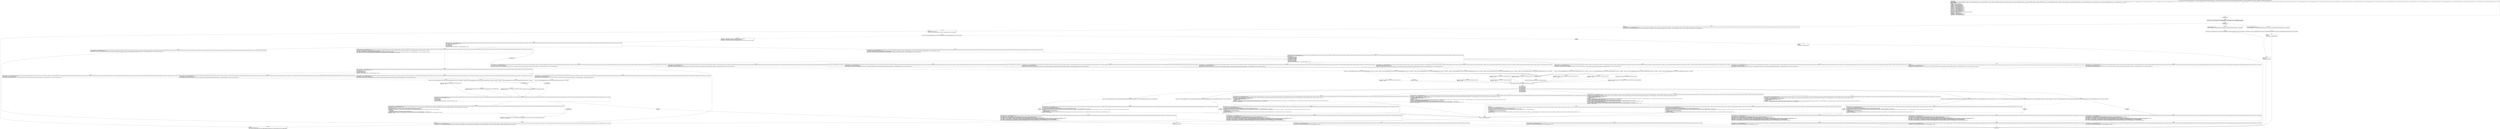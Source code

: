 digraph "CFG forandroidx.constraintlayout.widget.ConstraintSet.load(Landroid\/content\/Context;Lorg\/xmlpull\/v1\/XmlPullParser;)V" {
Node_112 [shape=record,label="{112\:\ ?|MTH_ENTER_BLOCK\l}"];
Node_114 [shape=record,label="{114\:\ 0x0000|0x0000: CONST  (r0 I:??[int, float, boolean, short, byte, char, OBJECT, ARRAY]) = (0 ??[int, float, boolean, short, byte, char, OBJECT, ARRAY])  (LINE:4133)\l0x0001: CONST  (r1 I:??[int, float, boolean, short, byte, char, OBJECT, ARRAY]) = (0 ??[int, float, boolean, short, byte, char, OBJECT, ARRAY])  (LINE:4135)\l}"];
Node_214 [shape=record,label="{214\:\ 0x0002|SYNTHETIC\lEXC_TOP_SPLITTER\l}"];
Node_115 [shape=record,label="{115\:\ 0x0002|TRY_ENTER\lTryCatch #2 \{IOException \-\> 0x01d8, XmlPullParserException \-\> 0x01dd, blocks: (B:115:0x0002, B:119:0x000d, B:205:0x01d0, B:121:0x0012, B:122:0x0021, B:137:0x004d, B:139:0x0051, B:124:0x0025, B:127:0x002f, B:130:0x0039, B:133:0x0042, B:142:0x0062, B:143:0x006b, B:180:0x00df, B:181:0x00e6, B:182:0x00fe, B:184:0x0101, B:185:0x010c, B:186:0x0124, B:188:0x0127, B:189:0x0132, B:190:0x014a, B:192:0x014d, B:193:0x0158, B:194:0x0170, B:196:0x0173, B:197:0x017d, B:198:0x0195, B:199:0x0196, B:200:0x01a4, B:201:0x01b6, B:202:0x01c0, B:145:0x0070, B:148:0x007a, B:151:0x0085, B:154:0x008e, B:157:0x0099, B:160:0x00a3, B:163:0x00ad, B:166:0x00b7, B:169:0x00c1, B:172:0x00cb, B:204:0x01cb), top: B:214:0x0002 \}\lCatch: IOException \-\> 0x01d8, XmlPullParserException \-\> 0x01dd\l|0x0002: INVOKE  (r2 I:int) = (r12 I:org.xmlpull.v1.XmlPullParser A[D('parser' org.xmlpull.v1.XmlPullParser)]) type: INTERFACE call: org.xmlpull.v1.XmlPullParser.getEventType():int A[Catch: IOException \-\> 0x01d8, XmlPullParserException \-\> 0x01dd, MD:():int throws org.xmlpull.v1.XmlPullParserException (c), TRY_ENTER] (LINE:4136)\l}"];
Node_116 [shape=record,label="{116\:\ 0x0006|LOOP_START\lLOOP:0: B:116:0x0006\-\>B:206:0x01d4\l|0x0006: CONST  (r3 I:??[boolean, int, float, short, byte, char]) = (1 ??[boolean, int, float, short, byte, char])  (LINE:4137)\l}"];
Node_117 [shape=record,label="{117\:\ 0x0007|0x0007: IF  (r2 I:??[int, boolean, OBJECT, ARRAY, byte, short, char] A[D('eventType' int)]) == (r3 I:??[int, boolean, OBJECT, ARRAY, byte, short, char])  \-\> B:215:0x01e2 \l}"];
Node_118 [shape=record,label="{118\:\ 0x0009|0x0009: CONST  (r4 I:??[int, float, short, byte, char]) = (3 ??[int, float, short, byte, char])  (LINE:4139)\l0x000a: CONST  (r5 I:??[int, float, short, byte, char]) = (2 ??[int, float, short, byte, char]) \l0x000b: CONST  (r6 I:??[int, float, short, byte, char]) = (\-1 ??[int, float, short, byte, char]) \l0x000c: CONST  (r7 I:??[int, float, boolean, short, byte, char, OBJECT, ARRAY]) = (0 ??[int, float, boolean, short, byte, char, OBJECT, ARRAY]) \l}"];
Node_119 [shape=record,label="{119\:\ 0x000d|TryCatch #2 \{IOException \-\> 0x01d8, XmlPullParserException \-\> 0x01dd, blocks: (B:115:0x0002, B:119:0x000d, B:205:0x01d0, B:121:0x0012, B:122:0x0021, B:137:0x004d, B:139:0x0051, B:124:0x0025, B:127:0x002f, B:130:0x0039, B:133:0x0042, B:142:0x0062, B:143:0x006b, B:180:0x00df, B:181:0x00e6, B:182:0x00fe, B:184:0x0101, B:185:0x010c, B:186:0x0124, B:188:0x0127, B:189:0x0132, B:190:0x014a, B:192:0x014d, B:193:0x0158, B:194:0x0170, B:196:0x0173, B:197:0x017d, B:198:0x0195, B:199:0x0196, B:200:0x01a4, B:201:0x01b6, B:202:0x01c0, B:145:0x0070, B:148:0x007a, B:151:0x0085, B:154:0x008e, B:157:0x0099, B:160:0x00a3, B:163:0x00ad, B:166:0x00b7, B:169:0x00c1, B:172:0x00cb, B:204:0x01cb), top: B:214:0x0002 \}\lCatch: IOException \-\> 0x01d8, XmlPullParserException \-\> 0x01dd\l|0x000d: SWITCH  (r2 I:?? A[D('eventType' int)])\l case 0: goto B:204:0x01cb\l case 1: goto B:120:0x0010\l case 2: goto B:142:0x0062\l case 3: goto B:121:0x0012\l default: goto B:120:0x0010 A[Catch: IOException \-\> 0x01d8, XmlPullParserException \-\> 0x01dd]\l}"];
Node_120 [shape=record,label="{120\:\ 0x0010|0x0010: GOTO  \-\> 0x01d0 \l}"];
Node_205 [shape=record,label="{205\:\ 0x01d0|TRY_LEAVE\lTryCatch #2 \{IOException \-\> 0x01d8, XmlPullParserException \-\> 0x01dd, blocks: (B:115:0x0002, B:119:0x000d, B:205:0x01d0, B:121:0x0012, B:122:0x0021, B:137:0x004d, B:139:0x0051, B:124:0x0025, B:127:0x002f, B:130:0x0039, B:133:0x0042, B:142:0x0062, B:143:0x006b, B:180:0x00df, B:181:0x00e6, B:182:0x00fe, B:184:0x0101, B:185:0x010c, B:186:0x0124, B:188:0x0127, B:189:0x0132, B:190:0x014a, B:192:0x014d, B:193:0x0158, B:194:0x0170, B:196:0x0173, B:197:0x017d, B:198:0x0195, B:199:0x0196, B:200:0x01a4, B:201:0x01b6, B:202:0x01c0, B:145:0x0070, B:148:0x007a, B:151:0x0085, B:154:0x008e, B:157:0x0099, B:160:0x00a3, B:163:0x00ad, B:166:0x00b7, B:169:0x00c1, B:172:0x00cb, B:204:0x01cb), top: B:214:0x0002 \}\lCatch: IOException \-\> 0x01d8, XmlPullParserException \-\> 0x01dd\l|0x01d0: INVOKE  (r3 I:int) = (r12 I:org.xmlpull.v1.XmlPullParser A[D('parser' org.xmlpull.v1.XmlPullParser)]) type: INTERFACE call: org.xmlpull.v1.XmlPullParser.next():int A[Catch: IOException \-\> 0x01d8, XmlPullParserException \-\> 0x01dd, MD:():int throws java.io.IOException, org.xmlpull.v1.XmlPullParserException (c), TRY_LEAVE] (LINE:4138)\l}"];
Node_206 [shape=record,label="{206\:\ 0x01d4|LOOP_END\lLOOP:0: B:116:0x0006\-\>B:206:0x01d4\l|0x01d4: MOVE  (r2 I:??[int, float, boolean, short, byte, char, OBJECT, ARRAY] A[D('eventType' int)]) = (r3 I:??[int, float, boolean, short, byte, char, OBJECT, ARRAY]) \l}"];
Node_121 [shape=record,label="{121\:\ 0x0012|TryCatch #2 \{IOException \-\> 0x01d8, XmlPullParserException \-\> 0x01dd, blocks: (B:115:0x0002, B:119:0x000d, B:205:0x01d0, B:121:0x0012, B:122:0x0021, B:137:0x004d, B:139:0x0051, B:124:0x0025, B:127:0x002f, B:130:0x0039, B:133:0x0042, B:142:0x0062, B:143:0x006b, B:180:0x00df, B:181:0x00e6, B:182:0x00fe, B:184:0x0101, B:185:0x010c, B:186:0x0124, B:188:0x0127, B:189:0x0132, B:190:0x014a, B:192:0x014d, B:193:0x0158, B:194:0x0170, B:196:0x0173, B:197:0x017d, B:198:0x0195, B:199:0x0196, B:200:0x01a4, B:201:0x01b6, B:202:0x01c0, B:145:0x0070, B:148:0x007a, B:151:0x0085, B:154:0x008e, B:157:0x0099, B:160:0x00a3, B:163:0x00ad, B:166:0x00b7, B:169:0x00c1, B:172:0x00cb, B:204:0x01cb), top: B:214:0x0002 \}\lCatch: IOException \-\> 0x01d8, XmlPullParserException \-\> 0x01dd\l|0x0012: INVOKE  (r8 I:java.lang.String) = (r12 I:org.xmlpull.v1.XmlPullParser A[D('parser' org.xmlpull.v1.XmlPullParser)]) type: INTERFACE call: org.xmlpull.v1.XmlPullParser.getName():java.lang.String A[Catch: IOException \-\> 0x01d8, XmlPullParserException \-\> 0x01dd, MD:():java.lang.String (c)] (LINE:4207)\l0x0016: MOVE  (r0 I:??[OBJECT, ARRAY] A[D('tagName' java.lang.String)]) = (r8 I:??[OBJECT, ARRAY]) \l0x0017: SGET  (r8 I:java.util.Locale) =  java.util.Locale.ROOT java.util.Locale A[Catch: IOException \-\> 0x01d8, XmlPullParserException \-\> 0x01dd] (LINE:4208)\l0x0019: INVOKE  (r8 I:java.lang.String) = (r0 I:java.lang.String A[D('tagName' java.lang.String)]), (r8 I:java.util.Locale) type: VIRTUAL call: java.lang.String.toLowerCase(java.util.Locale):java.lang.String A[Catch: IOException \-\> 0x01d8, XmlPullParserException \-\> 0x01dd, MD:(java.util.Locale):java.lang.String (c)]\l0x001d: INVOKE  (r9 I:int) = (r8 I:java.lang.String) type: VIRTUAL call: java.lang.String.hashCode():int A[Catch: IOException \-\> 0x01d8, XmlPullParserException \-\> 0x01dd, MD:():int (c)]\l}"];
Node_122 [shape=record,label="{122\:\ 0x0021|TryCatch #2 \{IOException \-\> 0x01d8, XmlPullParserException \-\> 0x01dd, blocks: (B:115:0x0002, B:119:0x000d, B:205:0x01d0, B:121:0x0012, B:122:0x0021, B:137:0x004d, B:139:0x0051, B:124:0x0025, B:127:0x002f, B:130:0x0039, B:133:0x0042, B:142:0x0062, B:143:0x006b, B:180:0x00df, B:181:0x00e6, B:182:0x00fe, B:184:0x0101, B:185:0x010c, B:186:0x0124, B:188:0x0127, B:189:0x0132, B:190:0x014a, B:192:0x014d, B:193:0x0158, B:194:0x0170, B:196:0x0173, B:197:0x017d, B:198:0x0195, B:199:0x0196, B:200:0x01a4, B:201:0x01b6, B:202:0x01c0, B:145:0x0070, B:148:0x007a, B:151:0x0085, B:154:0x008e, B:157:0x0099, B:160:0x00a3, B:163:0x00ad, B:166:0x00b7, B:169:0x00c1, B:172:0x00cb, B:204:0x01cb), top: B:214:0x0002 \}\lCatch: IOException \-\> 0x01d8, XmlPullParserException \-\> 0x01dd\l|0x0021: SWITCH  (r9 I:??)\l case \-2075718416: goto B:133:0x0042\l case \-190376483: goto B:130:0x0039\l case 426575017: goto B:127:0x002f\l case 2146106725: goto B:124:0x0025\l default: goto B:123:0x0024 A[Catch: IOException \-\> 0x01d8, XmlPullParserException \-\> 0x01dd]\l}"];
Node_123 [shape=record,label="{123\:\ 0x0024|0x0024: GOTO  \-\> 0x004c \l}"];
Node_136 [shape=record,label="{136\:\ 0x004c|0x004c: CONST  (r3 I:??[int, float, short, byte, char]) = (\-1 ??[int, float, short, byte, char]) \l}"];
Node_137 [shape=record,label="{137\:\ 0x004d|TryCatch #2 \{IOException \-\> 0x01d8, XmlPullParserException \-\> 0x01dd, blocks: (B:115:0x0002, B:119:0x000d, B:205:0x01d0, B:121:0x0012, B:122:0x0021, B:137:0x004d, B:139:0x0051, B:124:0x0025, B:127:0x002f, B:130:0x0039, B:133:0x0042, B:142:0x0062, B:143:0x006b, B:180:0x00df, B:181:0x00e6, B:182:0x00fe, B:184:0x0101, B:185:0x010c, B:186:0x0124, B:188:0x0127, B:189:0x0132, B:190:0x014a, B:192:0x014d, B:193:0x0158, B:194:0x0170, B:196:0x0173, B:197:0x017d, B:198:0x0195, B:199:0x0196, B:200:0x01a4, B:201:0x01b6, B:202:0x01c0, B:145:0x0070, B:148:0x007a, B:151:0x0085, B:154:0x008e, B:157:0x0099, B:160:0x00a3, B:163:0x00ad, B:166:0x00b7, B:169:0x00c1, B:172:0x00cb, B:204:0x01cb), top: B:214:0x0002 \}\lCatch: IOException \-\> 0x01d8, XmlPullParserException \-\> 0x01dd\l|0x004d: SWITCH  (r3 I:??)\l case 0: goto B:218:0x005e\l case 1: goto B:139:0x0051\l case 2: goto B:139:0x0051\l case 3: goto B:139:0x0051\l default: goto B:138:0x0050 A[Catch: IOException \-\> 0x01d8, XmlPullParserException \-\> 0x01dd]\l}"];
Node_138 [shape=record,label="{138\:\ 0x0050|0x0050: GOTO  \-\> 0x005f \l}"];
Node_141 [shape=record,label="{141\:\ 0x005f|0x005f: CONST  (r0 I:??[int, float, boolean, short, byte, char, OBJECT, ARRAY] A[D('tagName' java.lang.String)]) = (0 ??[int, float, boolean, short, byte, char, OBJECT, ARRAY])  (LINE:4217)\l0x0060: GOTO  \-\> 0x01d0  (LINE:4218)\l}"];
Node_139 [shape=record,label="{139\:\ 0x0051|TryCatch #2 \{IOException \-\> 0x01d8, XmlPullParserException \-\> 0x01dd, blocks: (B:115:0x0002, B:119:0x000d, B:205:0x01d0, B:121:0x0012, B:122:0x0021, B:137:0x004d, B:139:0x0051, B:124:0x0025, B:127:0x002f, B:130:0x0039, B:133:0x0042, B:142:0x0062, B:143:0x006b, B:180:0x00df, B:181:0x00e6, B:182:0x00fe, B:184:0x0101, B:185:0x010c, B:186:0x0124, B:188:0x0127, B:189:0x0132, B:190:0x014a, B:192:0x014d, B:193:0x0158, B:194:0x0170, B:196:0x0173, B:197:0x017d, B:198:0x0195, B:199:0x0196, B:200:0x01a4, B:201:0x01b6, B:202:0x01c0, B:145:0x0070, B:148:0x007a, B:151:0x0085, B:154:0x008e, B:157:0x0099, B:160:0x00a3, B:163:0x00ad, B:166:0x00b7, B:169:0x00c1, B:172:0x00cb, B:204:0x01cb), top: B:214:0x0002 \}\lCatch: IOException \-\> 0x01d8, XmlPullParserException \-\> 0x01dd\l|0x0051: IGET  (r3 I:java.util.HashMap\<java.lang.Integer, androidx.constraintlayout.widget.ConstraintSet$Constraint\>) = (r10 I:androidx.constraintlayout.widget.ConstraintSet) androidx.constraintlayout.widget.ConstraintSet.mConstraints java.util.HashMap A[Catch: IOException \-\> 0x01d8, XmlPullParserException \-\> 0x01dd] (LINE:4214)\l0x0053: IGET  (r4 I:int) = \l  (r1 I:androidx.constraintlayout.widget.ConstraintSet$Constraint A[D('constraint' androidx.constraintlayout.widget.ConstraintSet$Constraint)])\l androidx.constraintlayout.widget.ConstraintSet.Constraint.mViewId int A[Catch: IOException \-\> 0x01d8, XmlPullParserException \-\> 0x01dd]\l0x0055: INVOKE  (r4 I:java.lang.Integer) = (r4 I:int) type: STATIC call: java.lang.Integer.valueOf(int):java.lang.Integer A[Catch: IOException \-\> 0x01d8, XmlPullParserException \-\> 0x01dd, MD:(int):java.lang.Integer (c)]\l0x0059: INVOKE  \l  (r3 I:java.util.HashMap)\l  (r4 I:java.lang.Object)\l  (r1 I:java.lang.Object A[D('constraint' androidx.constraintlayout.widget.ConstraintSet$Constraint)])\l type: VIRTUAL call: java.util.HashMap.put(java.lang.Object, java.lang.Object):java.lang.Object A[Catch: IOException \-\> 0x01d8, XmlPullParserException \-\> 0x01dd, MD:(K, V):V (c)]\l0x005c: CONST  (r1 I:??[int, float, boolean, short, byte, char, OBJECT, ARRAY] A[D('constraint' androidx.constraintlayout.widget.ConstraintSet$Constraint)]) = (0 ??[int, float, boolean, short, byte, char, OBJECT, ARRAY])  (LINE:4215)\l0x005d: GOTO  \-\> 0x005f \l}"];
Node_218 [shape=record,label="{218\:\ 0x005e|SYNTHETIC\l}"];
Node_140 [shape=record,label="{140\:\ 0x005e|RETURN\l|0x005e: RETURN    (LINE:4210)\l}"];
Node_113 [shape=record,label="{113\:\ ?|MTH_EXIT_BLOCK\l}"];
Node_124 [shape=record,label="{124\:\ 0x0025|TryCatch #2 \{IOException \-\> 0x01d8, XmlPullParserException \-\> 0x01dd, blocks: (B:115:0x0002, B:119:0x000d, B:205:0x01d0, B:121:0x0012, B:122:0x0021, B:137:0x004d, B:139:0x0051, B:124:0x0025, B:127:0x002f, B:130:0x0039, B:133:0x0042, B:142:0x0062, B:143:0x006b, B:180:0x00df, B:181:0x00e6, B:182:0x00fe, B:184:0x0101, B:185:0x010c, B:186:0x0124, B:188:0x0127, B:189:0x0132, B:190:0x014a, B:192:0x014d, B:193:0x0158, B:194:0x0170, B:196:0x0173, B:197:0x017d, B:198:0x0195, B:199:0x0196, B:200:0x01a4, B:201:0x01b6, B:202:0x01c0, B:145:0x0070, B:148:0x007a, B:151:0x0085, B:154:0x008e, B:157:0x0099, B:160:0x00a3, B:163:0x00ad, B:166:0x00b7, B:169:0x00c1, B:172:0x00cb, B:204:0x01cb), top: B:214:0x0002 \}\lCatch: IOException \-\> 0x01d8, XmlPullParserException \-\> 0x01dd\l|0x0025: CONST_STR  (r3 I:java.lang.String) =  \"constraintset\" \l0x0027: INVOKE  (r3 I:boolean) = (r8 I:java.lang.String), (r3 I:java.lang.Object) type: VIRTUAL call: java.lang.String.equals(java.lang.Object):boolean A[Catch: IOException \-\> 0x01d8, XmlPullParserException \-\> 0x01dd, MD:(java.lang.Object):boolean (c)]\l}"];
Node_125 [shape=record,label="{125\:\ 0x002b|0x002b: IF  (r3 I:??[int, boolean, OBJECT, ARRAY, byte, short, char]) == (0 ??[int, boolean, OBJECT, ARRAY, byte, short, char])  \-\> B:123:0x0024 \l}"];
Node_126 [shape=record,label="{126\:\ 0x002d|0x002d: CONST  (r3 I:??[int, float, boolean, short, byte, char, OBJECT, ARRAY]) = (0 ??[int, float, boolean, short, byte, char, OBJECT, ARRAY]) \l0x002e: GOTO  \-\> 0x004d \l}"];
Node_127 [shape=record,label="{127\:\ 0x002f|TryCatch #2 \{IOException \-\> 0x01d8, XmlPullParserException \-\> 0x01dd, blocks: (B:115:0x0002, B:119:0x000d, B:205:0x01d0, B:121:0x0012, B:122:0x0021, B:137:0x004d, B:139:0x0051, B:124:0x0025, B:127:0x002f, B:130:0x0039, B:133:0x0042, B:142:0x0062, B:143:0x006b, B:180:0x00df, B:181:0x00e6, B:182:0x00fe, B:184:0x0101, B:185:0x010c, B:186:0x0124, B:188:0x0127, B:189:0x0132, B:190:0x014a, B:192:0x014d, B:193:0x0158, B:194:0x0170, B:196:0x0173, B:197:0x017d, B:198:0x0195, B:199:0x0196, B:200:0x01a4, B:201:0x01b6, B:202:0x01c0, B:145:0x0070, B:148:0x007a, B:151:0x0085, B:154:0x008e, B:157:0x0099, B:160:0x00a3, B:163:0x00ad, B:166:0x00b7, B:169:0x00c1, B:172:0x00cb, B:204:0x01cb), top: B:214:0x0002 \}\lCatch: IOException \-\> 0x01d8, XmlPullParserException \-\> 0x01dd\l|0x002f: CONST_STR  (r3 I:java.lang.String) =  \"constraintoverride\" \l0x0031: INVOKE  (r3 I:boolean) = (r8 I:java.lang.String), (r3 I:java.lang.Object) type: VIRTUAL call: java.lang.String.equals(java.lang.Object):boolean A[Catch: IOException \-\> 0x01d8, XmlPullParserException \-\> 0x01dd, MD:(java.lang.Object):boolean (c)]\l}"];
Node_128 [shape=record,label="{128\:\ 0x0035|0x0035: IF  (r3 I:??[int, boolean, OBJECT, ARRAY, byte, short, char]) == (0 ??[int, boolean, OBJECT, ARRAY, byte, short, char])  \-\> B:123:0x0024 \l}"];
Node_129 [shape=record,label="{129\:\ 0x0037|0x0037: CONST  (r3 I:??[int, float, short, byte, char]) = (2 ??[int, float, short, byte, char]) \l0x0038: GOTO  \-\> 0x004d \l}"];
Node_130 [shape=record,label="{130\:\ 0x0039|TryCatch #2 \{IOException \-\> 0x01d8, XmlPullParserException \-\> 0x01dd, blocks: (B:115:0x0002, B:119:0x000d, B:205:0x01d0, B:121:0x0012, B:122:0x0021, B:137:0x004d, B:139:0x0051, B:124:0x0025, B:127:0x002f, B:130:0x0039, B:133:0x0042, B:142:0x0062, B:143:0x006b, B:180:0x00df, B:181:0x00e6, B:182:0x00fe, B:184:0x0101, B:185:0x010c, B:186:0x0124, B:188:0x0127, B:189:0x0132, B:190:0x014a, B:192:0x014d, B:193:0x0158, B:194:0x0170, B:196:0x0173, B:197:0x017d, B:198:0x0195, B:199:0x0196, B:200:0x01a4, B:201:0x01b6, B:202:0x01c0, B:145:0x0070, B:148:0x007a, B:151:0x0085, B:154:0x008e, B:157:0x0099, B:160:0x00a3, B:163:0x00ad, B:166:0x00b7, B:169:0x00c1, B:172:0x00cb, B:204:0x01cb), top: B:214:0x0002 \}\lCatch: IOException \-\> 0x01d8, XmlPullParserException \-\> 0x01dd\l|0x0039: CONST_STR  (r4 I:java.lang.String) =  \"constraint\" \l0x003b: INVOKE  (r4 I:boolean) = (r8 I:java.lang.String), (r4 I:java.lang.Object) type: VIRTUAL call: java.lang.String.equals(java.lang.Object):boolean A[Catch: IOException \-\> 0x01d8, XmlPullParserException \-\> 0x01dd, MD:(java.lang.Object):boolean (c)]\l}"];
Node_131 [shape=record,label="{131\:\ 0x003f|0x003f: IF  (r4 I:??[int, boolean, OBJECT, ARRAY, byte, short, char]) == (0 ??[int, boolean, OBJECT, ARRAY, byte, short, char])  \-\> B:123:0x0024 \l}"];
Node_132 [shape=record,label="{132\:\ 0x0041|0x0041: GOTO  \-\> 0x004d \l}"];
Node_133 [shape=record,label="{133\:\ 0x0042|TryCatch #2 \{IOException \-\> 0x01d8, XmlPullParserException \-\> 0x01dd, blocks: (B:115:0x0002, B:119:0x000d, B:205:0x01d0, B:121:0x0012, B:122:0x0021, B:137:0x004d, B:139:0x0051, B:124:0x0025, B:127:0x002f, B:130:0x0039, B:133:0x0042, B:142:0x0062, B:143:0x006b, B:180:0x00df, B:181:0x00e6, B:182:0x00fe, B:184:0x0101, B:185:0x010c, B:186:0x0124, B:188:0x0127, B:189:0x0132, B:190:0x014a, B:192:0x014d, B:193:0x0158, B:194:0x0170, B:196:0x0173, B:197:0x017d, B:198:0x0195, B:199:0x0196, B:200:0x01a4, B:201:0x01b6, B:202:0x01c0, B:145:0x0070, B:148:0x007a, B:151:0x0085, B:154:0x008e, B:157:0x0099, B:160:0x00a3, B:163:0x00ad, B:166:0x00b7, B:169:0x00c1, B:172:0x00cb, B:204:0x01cb), top: B:214:0x0002 \}\lCatch: IOException \-\> 0x01d8, XmlPullParserException \-\> 0x01dd\l|0x0042: CONST_STR  (r3 I:java.lang.String) =  \"guideline\" \l0x0044: INVOKE  (r3 I:boolean) = (r8 I:java.lang.String), (r3 I:java.lang.Object) type: VIRTUAL call: java.lang.String.equals(java.lang.Object):boolean A[Catch: IOException \-\> 0x01d8, XmlPullParserException \-\> 0x01dd, MD:(java.lang.Object):boolean (c)]\l}"];
Node_134 [shape=record,label="{134\:\ 0x0048|0x0048: IF  (r3 I:??[int, boolean, OBJECT, ARRAY, byte, short, char]) == (0 ??[int, boolean, OBJECT, ARRAY, byte, short, char])  \-\> B:123:0x0024 \l}"];
Node_135 [shape=record,label="{135\:\ 0x004a|0x004a: CONST  (r3 I:??[int, float, short, byte, char]) = (3 ??[int, float, short, byte, char]) \l0x004b: GOTO  \-\> 0x004d \l}"];
Node_142 [shape=record,label="{142\:\ 0x0062|TryCatch #2 \{IOException \-\> 0x01d8, XmlPullParserException \-\> 0x01dd, blocks: (B:115:0x0002, B:119:0x000d, B:205:0x01d0, B:121:0x0012, B:122:0x0021, B:137:0x004d, B:139:0x0051, B:124:0x0025, B:127:0x002f, B:130:0x0039, B:133:0x0042, B:142:0x0062, B:143:0x006b, B:180:0x00df, B:181:0x00e6, B:182:0x00fe, B:184:0x0101, B:185:0x010c, B:186:0x0124, B:188:0x0127, B:189:0x0132, B:190:0x014a, B:192:0x014d, B:193:0x0158, B:194:0x0170, B:196:0x0173, B:197:0x017d, B:198:0x0195, B:199:0x0196, B:200:0x01a4, B:201:0x01b6, B:202:0x01c0, B:145:0x0070, B:148:0x007a, B:151:0x0085, B:154:0x008e, B:157:0x0099, B:160:0x00a3, B:163:0x00ad, B:166:0x00b7, B:169:0x00c1, B:172:0x00cb, B:204:0x01cb), top: B:214:0x0002 \}\lCatch: IOException \-\> 0x01d8, XmlPullParserException \-\> 0x01dd\l|0x0062: INVOKE  (r8 I:java.lang.String) = (r12 I:org.xmlpull.v1.XmlPullParser A[D('parser' org.xmlpull.v1.XmlPullParser)]) type: INTERFACE call: org.xmlpull.v1.XmlPullParser.getName():java.lang.String A[Catch: IOException \-\> 0x01d8, XmlPullParserException \-\> 0x01dd, MD:():java.lang.String (c)] (LINE:4145)\l0x0066: MOVE  (r0 I:??[OBJECT, ARRAY] A[D('tagName' java.lang.String)]) = (r8 I:??[OBJECT, ARRAY]) \l0x0067: INVOKE  (r8 I:int) = (r0 I:java.lang.String A[D('tagName' java.lang.String)]) type: VIRTUAL call: java.lang.String.hashCode():int A[Catch: IOException \-\> 0x01d8, XmlPullParserException \-\> 0x01dd, MD:():int (c)] (LINE:4149)\l}"];
Node_143 [shape=record,label="{143\:\ 0x006b|TryCatch #2 \{IOException \-\> 0x01d8, XmlPullParserException \-\> 0x01dd, blocks: (B:115:0x0002, B:119:0x000d, B:205:0x01d0, B:121:0x0012, B:122:0x0021, B:137:0x004d, B:139:0x0051, B:124:0x0025, B:127:0x002f, B:130:0x0039, B:133:0x0042, B:142:0x0062, B:143:0x006b, B:180:0x00df, B:181:0x00e6, B:182:0x00fe, B:184:0x0101, B:185:0x010c, B:186:0x0124, B:188:0x0127, B:189:0x0132, B:190:0x014a, B:192:0x014d, B:193:0x0158, B:194:0x0170, B:196:0x0173, B:197:0x017d, B:198:0x0195, B:199:0x0196, B:200:0x01a4, B:201:0x01b6, B:202:0x01c0, B:145:0x0070, B:148:0x007a, B:151:0x0085, B:154:0x008e, B:157:0x0099, B:160:0x00a3, B:163:0x00ad, B:166:0x00b7, B:169:0x00c1, B:172:0x00cb, B:204:0x01cb), top: B:214:0x0002 \}\lCatch: IOException \-\> 0x01d8, XmlPullParserException \-\> 0x01dd\l|0x006b: SWITCH  (r8 I:??)\l case \-2025855158: goto B:172:0x00cb\l case \-1984451626: goto B:169:0x00c1\l case \-1962203927: goto B:166:0x00b7\l case \-1269513683: goto B:163:0x00ad\l case \-1238332596: goto B:160:0x00a3\l case \-71750448: goto B:157:0x0099\l case 366511058: goto B:154:0x008e\l case 1331510167: goto B:151:0x0085\l case 1791837707: goto B:148:0x007a\l case 1803088381: goto B:145:0x0070\l default: goto B:144:0x006e A[Catch: IOException \-\> 0x01d8, XmlPullParserException \-\> 0x01dd]\l}"];
Node_144 [shape=record,label="{144\:\ 0x006e|0x006e: GOTO  \-\> 0x00d5 \l}"];
Node_175 [shape=record,label="{175\:\ 0x00d5|0x00d5: CONST  (r4 I:??[int, float, short, byte, char]) = (\-1 ??[int, float, short, byte, char]) \l}"];
Node_176 [shape=record,label="{176\:\ 0x00d6|0x00d6: CONST_STR  (r5 I:java.lang.String) =  \"XML parser error must be within a Constraint \" \l}"];
Node_177 [shape=record,label="{177\:\ 0x00d8|0x00d8: SWITCH  (r4 I:??)\l case 0: goto B:202:0x01c0\l case 1: goto B:201:0x01b6\l case 2: goto B:200:0x01a4\l case 3: goto B:199:0x0196\l case 4: goto B:195:0x0171\l case 5: goto B:191:0x014b\l case 6: goto B:187:0x0125\l case 7: goto B:183:0x00ff\l case 8: goto B:179:0x00dd\l case 9: goto B:179:0x00dd\l default: goto B:203:0x01ca \l}"];
Node_179 [shape=record,label="{179\:\ 0x00dd|0x00dd: IF  (r1 I:??[int, boolean, OBJECT, ARRAY, byte, short, char] A[D('constraint' androidx.constraintlayout.widget.ConstraintSet$Constraint)]) == (0 ??[int, boolean, OBJECT, ARRAY, byte, short, char])  \-\> B:219:0x00e6  (LINE:4191)\l}"];
Node_180 [shape=record,label="{180\:\ 0x00df|TRY_ENTER\lTryCatch #2 \{IOException \-\> 0x01d8, XmlPullParserException \-\> 0x01dd, blocks: (B:115:0x0002, B:119:0x000d, B:205:0x01d0, B:121:0x0012, B:122:0x0021, B:137:0x004d, B:139:0x0051, B:124:0x0025, B:127:0x002f, B:130:0x0039, B:133:0x0042, B:142:0x0062, B:143:0x006b, B:180:0x00df, B:181:0x00e6, B:182:0x00fe, B:184:0x0101, B:185:0x010c, B:186:0x0124, B:188:0x0127, B:189:0x0132, B:190:0x014a, B:192:0x014d, B:193:0x0158, B:194:0x0170, B:196:0x0173, B:197:0x017d, B:198:0x0195, B:199:0x0196, B:200:0x01a4, B:201:0x01b6, B:202:0x01c0, B:145:0x0070, B:148:0x007a, B:151:0x0085, B:154:0x008e, B:157:0x0099, B:160:0x00a3, B:163:0x00ad, B:166:0x00b7, B:169:0x00c1, B:172:0x00cb, B:204:0x01cb), top: B:214:0x0002 \}\lCatch: IOException \-\> 0x01d8, XmlPullParserException \-\> 0x01dd\l|0x00df: IGET  (r3 I:java.util.HashMap\<java.lang.String, androidx.constraintlayout.widget.ConstraintAttribute\>) = \l  (r1 I:androidx.constraintlayout.widget.ConstraintSet$Constraint A[D('constraint' androidx.constraintlayout.widget.ConstraintSet$Constraint)])\l androidx.constraintlayout.widget.ConstraintSet.Constraint.mCustomConstraints java.util.HashMap A[Catch: IOException \-\> 0x01d8, XmlPullParserException \-\> 0x01dd, TRY_ENTER] (LINE:4194)\l0x00e1: INVOKE  \l  (r11 I:android.content.Context A[D('context' android.content.Context)])\l  (r12 I:org.xmlpull.v1.XmlPullParser A[D('parser' org.xmlpull.v1.XmlPullParser)])\l  (r3 I:java.util.HashMap)\l type: STATIC call: androidx.constraintlayout.widget.ConstraintAttribute.parse(android.content.Context, org.xmlpull.v1.XmlPullParser, java.util.HashMap):void A[Catch: IOException \-\> 0x01d8, XmlPullParserException \-\> 0x01dd, MD:(android.content.Context, org.xmlpull.v1.XmlPullParser, java.util.HashMap\<java.lang.String, androidx.constraintlayout.widget.ConstraintAttribute\>):void (m)]\l0x00e4: GOTO  \-\> 0x01ca \l}"];
Node_219 [shape=record,label="{219\:\ 0x00e6|SYNTHETIC\l}"];
Node_181 [shape=record,label="{181\:\ 0x00e6|TryCatch #2 \{IOException \-\> 0x01d8, XmlPullParserException \-\> 0x01dd, blocks: (B:115:0x0002, B:119:0x000d, B:205:0x01d0, B:121:0x0012, B:122:0x0021, B:137:0x004d, B:139:0x0051, B:124:0x0025, B:127:0x002f, B:130:0x0039, B:133:0x0042, B:142:0x0062, B:143:0x006b, B:180:0x00df, B:181:0x00e6, B:182:0x00fe, B:184:0x0101, B:185:0x010c, B:186:0x0124, B:188:0x0127, B:189:0x0132, B:190:0x014a, B:192:0x014d, B:193:0x0158, B:194:0x0170, B:196:0x0173, B:197:0x017d, B:198:0x0195, B:199:0x0196, B:200:0x01a4, B:201:0x01b6, B:202:0x01c0, B:145:0x0070, B:148:0x007a, B:151:0x0085, B:154:0x008e, B:157:0x0099, B:160:0x00a3, B:163:0x00ad, B:166:0x00b7, B:169:0x00c1, B:172:0x00cb, B:204:0x01cb), top: B:214:0x0002 \}\lCatch: IOException \-\> 0x01d8, XmlPullParserException \-\> 0x01dd\l|0x00e6: NEW_INSTANCE  (r3 I:java.lang.RuntimeException) =  java.lang.RuntimeException A[Catch: IOException \-\> 0x01d8, XmlPullParserException \-\> 0x01dd] (LINE:4192)\l0x00e8: NEW_INSTANCE  (r4 I:java.lang.StringBuilder) =  java.lang.StringBuilder A[Catch: IOException \-\> 0x01d8, XmlPullParserException \-\> 0x01dd]\l0x00ea: INVOKE  (r4 I:java.lang.StringBuilder) type: DIRECT call: java.lang.StringBuilder.\<init\>():void A[Catch: IOException \-\> 0x01d8, XmlPullParserException \-\> 0x01dd, MD:():void (c)]\l0x00ed: INVOKE  (r4 I:java.lang.StringBuilder), (r5 I:java.lang.String) type: VIRTUAL call: java.lang.StringBuilder.append(java.lang.String):java.lang.StringBuilder A[Catch: IOException \-\> 0x01d8, XmlPullParserException \-\> 0x01dd, MD:(java.lang.String):java.lang.StringBuilder (c)]\l0x00f0: INVOKE  (r5 I:int) = (r12 I:org.xmlpull.v1.XmlPullParser A[D('parser' org.xmlpull.v1.XmlPullParser)]) type: INTERFACE call: org.xmlpull.v1.XmlPullParser.getLineNumber():int A[Catch: IOException \-\> 0x01d8, XmlPullParserException \-\> 0x01dd, MD:():int (c)]\l0x00f4: INVOKE  (r4 I:java.lang.StringBuilder), (r5 I:int) type: VIRTUAL call: java.lang.StringBuilder.append(int):java.lang.StringBuilder A[Catch: IOException \-\> 0x01d8, XmlPullParserException \-\> 0x01dd, MD:(int):java.lang.StringBuilder (c)]\l0x00f7: INVOKE  (r4 I:java.lang.String) = (r4 I:java.lang.StringBuilder) type: VIRTUAL call: java.lang.StringBuilder.toString():java.lang.String A[Catch: IOException \-\> 0x01d8, XmlPullParserException \-\> 0x01dd, MD:():java.lang.String (c)]\l0x00fb: INVOKE  (r3 I:java.lang.RuntimeException), (r4 I:java.lang.String) type: DIRECT call: java.lang.RuntimeException.\<init\>(java.lang.String):void A[Catch: IOException \-\> 0x01d8, XmlPullParserException \-\> 0x01dd, MD:(java.lang.String):void (c)]\l}"];
Node_182 [shape=record,label="{182\:\ 0x00fe|TryCatch #2 \{IOException \-\> 0x01d8, XmlPullParserException \-\> 0x01dd, blocks: (B:115:0x0002, B:119:0x000d, B:205:0x01d0, B:121:0x0012, B:122:0x0021, B:137:0x004d, B:139:0x0051, B:124:0x0025, B:127:0x002f, B:130:0x0039, B:133:0x0042, B:142:0x0062, B:143:0x006b, B:180:0x00df, B:181:0x00e6, B:182:0x00fe, B:184:0x0101, B:185:0x010c, B:186:0x0124, B:188:0x0127, B:189:0x0132, B:190:0x014a, B:192:0x014d, B:193:0x0158, B:194:0x0170, B:196:0x0173, B:197:0x017d, B:198:0x0195, B:199:0x0196, B:200:0x01a4, B:201:0x01b6, B:202:0x01c0, B:145:0x0070, B:148:0x007a, B:151:0x0085, B:154:0x008e, B:157:0x0099, B:160:0x00a3, B:163:0x00ad, B:166:0x00b7, B:169:0x00c1, B:172:0x00cb, B:204:0x01cb), top: B:214:0x0002 \}\lCatch: IOException \-\> 0x01d8, XmlPullParserException \-\> 0x01dd\l|0x00fe: THROW  (r3 I:java.lang.Throwable) A[Catch: IOException \-\> 0x01d8, XmlPullParserException \-\> 0x01dd]\l}"];
Node_183 [shape=record,label="{183\:\ 0x00ff|0x00ff: IF  (r1 I:??[int, boolean, OBJECT, ARRAY, byte, short, char] A[D('constraint' androidx.constraintlayout.widget.ConstraintSet$Constraint)]) == (0 ??[int, boolean, OBJECT, ARRAY, byte, short, char])  \-\> B:221:0x010c  (LINE:4184)\l}"];
Node_184 [shape=record,label="{184\:\ 0x0101|TryCatch #2 \{IOException \-\> 0x01d8, XmlPullParserException \-\> 0x01dd, blocks: (B:115:0x0002, B:119:0x000d, B:205:0x01d0, B:121:0x0012, B:122:0x0021, B:137:0x004d, B:139:0x0051, B:124:0x0025, B:127:0x002f, B:130:0x0039, B:133:0x0042, B:142:0x0062, B:143:0x006b, B:180:0x00df, B:181:0x00e6, B:182:0x00fe, B:184:0x0101, B:185:0x010c, B:186:0x0124, B:188:0x0127, B:189:0x0132, B:190:0x014a, B:192:0x014d, B:193:0x0158, B:194:0x0170, B:196:0x0173, B:197:0x017d, B:198:0x0195, B:199:0x0196, B:200:0x01a4, B:201:0x01b6, B:202:0x01c0, B:145:0x0070, B:148:0x007a, B:151:0x0085, B:154:0x008e, B:157:0x0099, B:160:0x00a3, B:163:0x00ad, B:166:0x00b7, B:169:0x00c1, B:172:0x00cb, B:204:0x01cb), top: B:214:0x0002 \}\lCatch: IOException \-\> 0x01d8, XmlPullParserException \-\> 0x01dd\l|0x0101: IGET  (r3 I:androidx.constraintlayout.widget.ConstraintSet$Motion) = \l  (r1 I:androidx.constraintlayout.widget.ConstraintSet$Constraint A[D('constraint' androidx.constraintlayout.widget.ConstraintSet$Constraint)])\l androidx.constraintlayout.widget.ConstraintSet.Constraint.motion androidx.constraintlayout.widget.ConstraintSet$Motion A[Catch: IOException \-\> 0x01d8, XmlPullParserException \-\> 0x01dd] (LINE:4187)\l0x0103: INVOKE  (r4 I:android.util.AttributeSet) = (r12 I:org.xmlpull.v1.XmlPullParser A[D('parser' org.xmlpull.v1.XmlPullParser)]) type: STATIC call: android.util.Xml.asAttributeSet(org.xmlpull.v1.XmlPullParser):android.util.AttributeSet A[Catch: IOException \-\> 0x01d8, XmlPullParserException \-\> 0x01dd, MD:(org.xmlpull.v1.XmlPullParser):android.util.AttributeSet (c)]\l0x0107: INVOKE  \l  (r3 I:androidx.constraintlayout.widget.ConstraintSet$Motion)\l  (r11 I:android.content.Context A[D('context' android.content.Context)])\l  (r4 I:android.util.AttributeSet)\l type: VIRTUAL call: androidx.constraintlayout.widget.ConstraintSet.Motion.fillFromAttributeList(android.content.Context, android.util.AttributeSet):void A[Catch: IOException \-\> 0x01d8, XmlPullParserException \-\> 0x01dd, MD:(android.content.Context, android.util.AttributeSet):void (m)]\l0x010a: GOTO  \-\> 0x01ca  (LINE:4188)\l}"];
Node_221 [shape=record,label="{221\:\ 0x010c|SYNTHETIC\l}"];
Node_185 [shape=record,label="{185\:\ 0x010c|TryCatch #2 \{IOException \-\> 0x01d8, XmlPullParserException \-\> 0x01dd, blocks: (B:115:0x0002, B:119:0x000d, B:205:0x01d0, B:121:0x0012, B:122:0x0021, B:137:0x004d, B:139:0x0051, B:124:0x0025, B:127:0x002f, B:130:0x0039, B:133:0x0042, B:142:0x0062, B:143:0x006b, B:180:0x00df, B:181:0x00e6, B:182:0x00fe, B:184:0x0101, B:185:0x010c, B:186:0x0124, B:188:0x0127, B:189:0x0132, B:190:0x014a, B:192:0x014d, B:193:0x0158, B:194:0x0170, B:196:0x0173, B:197:0x017d, B:198:0x0195, B:199:0x0196, B:200:0x01a4, B:201:0x01b6, B:202:0x01c0, B:145:0x0070, B:148:0x007a, B:151:0x0085, B:154:0x008e, B:157:0x0099, B:160:0x00a3, B:163:0x00ad, B:166:0x00b7, B:169:0x00c1, B:172:0x00cb, B:204:0x01cb), top: B:214:0x0002 \}\lCatch: IOException \-\> 0x01d8, XmlPullParserException \-\> 0x01dd\l|0x010c: NEW_INSTANCE  (r3 I:java.lang.RuntimeException) =  java.lang.RuntimeException A[Catch: IOException \-\> 0x01d8, XmlPullParserException \-\> 0x01dd] (LINE:4185)\l0x010e: NEW_INSTANCE  (r4 I:java.lang.StringBuilder) =  java.lang.StringBuilder A[Catch: IOException \-\> 0x01d8, XmlPullParserException \-\> 0x01dd]\l0x0110: INVOKE  (r4 I:java.lang.StringBuilder) type: DIRECT call: java.lang.StringBuilder.\<init\>():void A[Catch: IOException \-\> 0x01d8, XmlPullParserException \-\> 0x01dd, MD:():void (c)]\l0x0113: INVOKE  (r4 I:java.lang.StringBuilder), (r5 I:java.lang.String) type: VIRTUAL call: java.lang.StringBuilder.append(java.lang.String):java.lang.StringBuilder A[Catch: IOException \-\> 0x01d8, XmlPullParserException \-\> 0x01dd, MD:(java.lang.String):java.lang.StringBuilder (c)]\l0x0116: INVOKE  (r5 I:int) = (r12 I:org.xmlpull.v1.XmlPullParser A[D('parser' org.xmlpull.v1.XmlPullParser)]) type: INTERFACE call: org.xmlpull.v1.XmlPullParser.getLineNumber():int A[Catch: IOException \-\> 0x01d8, XmlPullParserException \-\> 0x01dd, MD:():int (c)]\l0x011a: INVOKE  (r4 I:java.lang.StringBuilder), (r5 I:int) type: VIRTUAL call: java.lang.StringBuilder.append(int):java.lang.StringBuilder A[Catch: IOException \-\> 0x01d8, XmlPullParserException \-\> 0x01dd, MD:(int):java.lang.StringBuilder (c)]\l0x011d: INVOKE  (r4 I:java.lang.String) = (r4 I:java.lang.StringBuilder) type: VIRTUAL call: java.lang.StringBuilder.toString():java.lang.String A[Catch: IOException \-\> 0x01d8, XmlPullParserException \-\> 0x01dd, MD:():java.lang.String (c)]\l0x0121: INVOKE  (r3 I:java.lang.RuntimeException), (r4 I:java.lang.String) type: DIRECT call: java.lang.RuntimeException.\<init\>(java.lang.String):void A[Catch: IOException \-\> 0x01d8, XmlPullParserException \-\> 0x01dd, MD:(java.lang.String):void (c)]\l}"];
Node_186 [shape=record,label="{186\:\ 0x0124|TryCatch #2 \{IOException \-\> 0x01d8, XmlPullParserException \-\> 0x01dd, blocks: (B:115:0x0002, B:119:0x000d, B:205:0x01d0, B:121:0x0012, B:122:0x0021, B:137:0x004d, B:139:0x0051, B:124:0x0025, B:127:0x002f, B:130:0x0039, B:133:0x0042, B:142:0x0062, B:143:0x006b, B:180:0x00df, B:181:0x00e6, B:182:0x00fe, B:184:0x0101, B:185:0x010c, B:186:0x0124, B:188:0x0127, B:189:0x0132, B:190:0x014a, B:192:0x014d, B:193:0x0158, B:194:0x0170, B:196:0x0173, B:197:0x017d, B:198:0x0195, B:199:0x0196, B:200:0x01a4, B:201:0x01b6, B:202:0x01c0, B:145:0x0070, B:148:0x007a, B:151:0x0085, B:154:0x008e, B:157:0x0099, B:160:0x00a3, B:163:0x00ad, B:166:0x00b7, B:169:0x00c1, B:172:0x00cb, B:204:0x01cb), top: B:214:0x0002 \}\lCatch: IOException \-\> 0x01d8, XmlPullParserException \-\> 0x01dd\l|0x0124: THROW  (r3 I:java.lang.Throwable) A[Catch: IOException \-\> 0x01d8, XmlPullParserException \-\> 0x01dd]\l}"];
Node_187 [shape=record,label="{187\:\ 0x0125|0x0125: IF  (r1 I:??[int, boolean, OBJECT, ARRAY, byte, short, char] A[D('constraint' androidx.constraintlayout.widget.ConstraintSet$Constraint)]) == (0 ??[int, boolean, OBJECT, ARRAY, byte, short, char])  \-\> B:216:0x0132  (LINE:4178)\l}"];
Node_188 [shape=record,label="{188\:\ 0x0127|TryCatch #2 \{IOException \-\> 0x01d8, XmlPullParserException \-\> 0x01dd, blocks: (B:115:0x0002, B:119:0x000d, B:205:0x01d0, B:121:0x0012, B:122:0x0021, B:137:0x004d, B:139:0x0051, B:124:0x0025, B:127:0x002f, B:130:0x0039, B:133:0x0042, B:142:0x0062, B:143:0x006b, B:180:0x00df, B:181:0x00e6, B:182:0x00fe, B:184:0x0101, B:185:0x010c, B:186:0x0124, B:188:0x0127, B:189:0x0132, B:190:0x014a, B:192:0x014d, B:193:0x0158, B:194:0x0170, B:196:0x0173, B:197:0x017d, B:198:0x0195, B:199:0x0196, B:200:0x01a4, B:201:0x01b6, B:202:0x01c0, B:145:0x0070, B:148:0x007a, B:151:0x0085, B:154:0x008e, B:157:0x0099, B:160:0x00a3, B:163:0x00ad, B:166:0x00b7, B:169:0x00c1, B:172:0x00cb, B:204:0x01cb), top: B:214:0x0002 \}\lCatch: IOException \-\> 0x01d8, XmlPullParserException \-\> 0x01dd\l|0x0127: IGET  (r3 I:androidx.constraintlayout.widget.ConstraintSet$Layout) = \l  (r1 I:androidx.constraintlayout.widget.ConstraintSet$Constraint A[D('constraint' androidx.constraintlayout.widget.ConstraintSet$Constraint)])\l androidx.constraintlayout.widget.ConstraintSet.Constraint.layout androidx.constraintlayout.widget.ConstraintSet$Layout A[Catch: IOException \-\> 0x01d8, XmlPullParserException \-\> 0x01dd] (LINE:4181)\l0x0129: INVOKE  (r4 I:android.util.AttributeSet) = (r12 I:org.xmlpull.v1.XmlPullParser A[D('parser' org.xmlpull.v1.XmlPullParser)]) type: STATIC call: android.util.Xml.asAttributeSet(org.xmlpull.v1.XmlPullParser):android.util.AttributeSet A[Catch: IOException \-\> 0x01d8, XmlPullParserException \-\> 0x01dd, MD:(org.xmlpull.v1.XmlPullParser):android.util.AttributeSet (c)]\l0x012d: INVOKE  \l  (r3 I:androidx.constraintlayout.widget.ConstraintSet$Layout)\l  (r11 I:android.content.Context A[D('context' android.content.Context)])\l  (r4 I:android.util.AttributeSet)\l type: VIRTUAL call: androidx.constraintlayout.widget.ConstraintSet.Layout.fillFromAttributeList(android.content.Context, android.util.AttributeSet):void A[Catch: IOException \-\> 0x01d8, XmlPullParserException \-\> 0x01dd, MD:(android.content.Context, android.util.AttributeSet):void (m)]\l0x0130: GOTO  \-\> 0x01ca  (LINE:4182)\l}"];
Node_216 [shape=record,label="{216\:\ 0x0132|SYNTHETIC\l}"];
Node_189 [shape=record,label="{189\:\ 0x0132|TryCatch #2 \{IOException \-\> 0x01d8, XmlPullParserException \-\> 0x01dd, blocks: (B:115:0x0002, B:119:0x000d, B:205:0x01d0, B:121:0x0012, B:122:0x0021, B:137:0x004d, B:139:0x0051, B:124:0x0025, B:127:0x002f, B:130:0x0039, B:133:0x0042, B:142:0x0062, B:143:0x006b, B:180:0x00df, B:181:0x00e6, B:182:0x00fe, B:184:0x0101, B:185:0x010c, B:186:0x0124, B:188:0x0127, B:189:0x0132, B:190:0x014a, B:192:0x014d, B:193:0x0158, B:194:0x0170, B:196:0x0173, B:197:0x017d, B:198:0x0195, B:199:0x0196, B:200:0x01a4, B:201:0x01b6, B:202:0x01c0, B:145:0x0070, B:148:0x007a, B:151:0x0085, B:154:0x008e, B:157:0x0099, B:160:0x00a3, B:163:0x00ad, B:166:0x00b7, B:169:0x00c1, B:172:0x00cb, B:204:0x01cb), top: B:214:0x0002 \}\lCatch: IOException \-\> 0x01d8, XmlPullParserException \-\> 0x01dd\l|0x0132: NEW_INSTANCE  (r3 I:java.lang.RuntimeException) =  java.lang.RuntimeException A[Catch: IOException \-\> 0x01d8, XmlPullParserException \-\> 0x01dd] (LINE:4179)\l0x0134: NEW_INSTANCE  (r4 I:java.lang.StringBuilder) =  java.lang.StringBuilder A[Catch: IOException \-\> 0x01d8, XmlPullParserException \-\> 0x01dd]\l0x0136: INVOKE  (r4 I:java.lang.StringBuilder) type: DIRECT call: java.lang.StringBuilder.\<init\>():void A[Catch: IOException \-\> 0x01d8, XmlPullParserException \-\> 0x01dd, MD:():void (c)]\l0x0139: INVOKE  (r4 I:java.lang.StringBuilder), (r5 I:java.lang.String) type: VIRTUAL call: java.lang.StringBuilder.append(java.lang.String):java.lang.StringBuilder A[Catch: IOException \-\> 0x01d8, XmlPullParserException \-\> 0x01dd, MD:(java.lang.String):java.lang.StringBuilder (c)]\l0x013c: INVOKE  (r5 I:int) = (r12 I:org.xmlpull.v1.XmlPullParser A[D('parser' org.xmlpull.v1.XmlPullParser)]) type: INTERFACE call: org.xmlpull.v1.XmlPullParser.getLineNumber():int A[Catch: IOException \-\> 0x01d8, XmlPullParserException \-\> 0x01dd, MD:():int (c)]\l0x0140: INVOKE  (r4 I:java.lang.StringBuilder), (r5 I:int) type: VIRTUAL call: java.lang.StringBuilder.append(int):java.lang.StringBuilder A[Catch: IOException \-\> 0x01d8, XmlPullParserException \-\> 0x01dd, MD:(int):java.lang.StringBuilder (c)]\l0x0143: INVOKE  (r4 I:java.lang.String) = (r4 I:java.lang.StringBuilder) type: VIRTUAL call: java.lang.StringBuilder.toString():java.lang.String A[Catch: IOException \-\> 0x01d8, XmlPullParserException \-\> 0x01dd, MD:():java.lang.String (c)]\l0x0147: INVOKE  (r3 I:java.lang.RuntimeException), (r4 I:java.lang.String) type: DIRECT call: java.lang.RuntimeException.\<init\>(java.lang.String):void A[Catch: IOException \-\> 0x01d8, XmlPullParserException \-\> 0x01dd, MD:(java.lang.String):void (c)]\l}"];
Node_190 [shape=record,label="{190\:\ 0x014a|TryCatch #2 \{IOException \-\> 0x01d8, XmlPullParserException \-\> 0x01dd, blocks: (B:115:0x0002, B:119:0x000d, B:205:0x01d0, B:121:0x0012, B:122:0x0021, B:137:0x004d, B:139:0x0051, B:124:0x0025, B:127:0x002f, B:130:0x0039, B:133:0x0042, B:142:0x0062, B:143:0x006b, B:180:0x00df, B:181:0x00e6, B:182:0x00fe, B:184:0x0101, B:185:0x010c, B:186:0x0124, B:188:0x0127, B:189:0x0132, B:190:0x014a, B:192:0x014d, B:193:0x0158, B:194:0x0170, B:196:0x0173, B:197:0x017d, B:198:0x0195, B:199:0x0196, B:200:0x01a4, B:201:0x01b6, B:202:0x01c0, B:145:0x0070, B:148:0x007a, B:151:0x0085, B:154:0x008e, B:157:0x0099, B:160:0x00a3, B:163:0x00ad, B:166:0x00b7, B:169:0x00c1, B:172:0x00cb, B:204:0x01cb), top: B:214:0x0002 \}\lCatch: IOException \-\> 0x01d8, XmlPullParserException \-\> 0x01dd\l|0x014a: THROW  (r3 I:java.lang.Throwable) A[Catch: IOException \-\> 0x01d8, XmlPullParserException \-\> 0x01dd]\l}"];
Node_191 [shape=record,label="{191\:\ 0x014b|0x014b: IF  (r1 I:??[int, boolean, OBJECT, ARRAY, byte, short, char] A[D('constraint' androidx.constraintlayout.widget.ConstraintSet$Constraint)]) == (0 ??[int, boolean, OBJECT, ARRAY, byte, short, char])  \-\> B:217:0x0158  (LINE:4172)\l}"];
Node_192 [shape=record,label="{192\:\ 0x014d|TryCatch #2 \{IOException \-\> 0x01d8, XmlPullParserException \-\> 0x01dd, blocks: (B:115:0x0002, B:119:0x000d, B:205:0x01d0, B:121:0x0012, B:122:0x0021, B:137:0x004d, B:139:0x0051, B:124:0x0025, B:127:0x002f, B:130:0x0039, B:133:0x0042, B:142:0x0062, B:143:0x006b, B:180:0x00df, B:181:0x00e6, B:182:0x00fe, B:184:0x0101, B:185:0x010c, B:186:0x0124, B:188:0x0127, B:189:0x0132, B:190:0x014a, B:192:0x014d, B:193:0x0158, B:194:0x0170, B:196:0x0173, B:197:0x017d, B:198:0x0195, B:199:0x0196, B:200:0x01a4, B:201:0x01b6, B:202:0x01c0, B:145:0x0070, B:148:0x007a, B:151:0x0085, B:154:0x008e, B:157:0x0099, B:160:0x00a3, B:163:0x00ad, B:166:0x00b7, B:169:0x00c1, B:172:0x00cb, B:204:0x01cb), top: B:214:0x0002 \}\lCatch: IOException \-\> 0x01d8, XmlPullParserException \-\> 0x01dd\l|0x014d: IGET  (r3 I:androidx.constraintlayout.widget.ConstraintSet$Transform) = \l  (r1 I:androidx.constraintlayout.widget.ConstraintSet$Constraint A[D('constraint' androidx.constraintlayout.widget.ConstraintSet$Constraint)])\l androidx.constraintlayout.widget.ConstraintSet.Constraint.transform androidx.constraintlayout.widget.ConstraintSet$Transform A[Catch: IOException \-\> 0x01d8, XmlPullParserException \-\> 0x01dd] (LINE:4175)\l0x014f: INVOKE  (r4 I:android.util.AttributeSet) = (r12 I:org.xmlpull.v1.XmlPullParser A[D('parser' org.xmlpull.v1.XmlPullParser)]) type: STATIC call: android.util.Xml.asAttributeSet(org.xmlpull.v1.XmlPullParser):android.util.AttributeSet A[Catch: IOException \-\> 0x01d8, XmlPullParserException \-\> 0x01dd, MD:(org.xmlpull.v1.XmlPullParser):android.util.AttributeSet (c)]\l0x0153: INVOKE  \l  (r3 I:androidx.constraintlayout.widget.ConstraintSet$Transform)\l  (r11 I:android.content.Context A[D('context' android.content.Context)])\l  (r4 I:android.util.AttributeSet)\l type: VIRTUAL call: androidx.constraintlayout.widget.ConstraintSet.Transform.fillFromAttributeList(android.content.Context, android.util.AttributeSet):void A[Catch: IOException \-\> 0x01d8, XmlPullParserException \-\> 0x01dd, MD:(android.content.Context, android.util.AttributeSet):void (m)]\l0x0156: GOTO  \-\> 0x01ca  (LINE:4176)\l}"];
Node_217 [shape=record,label="{217\:\ 0x0158|SYNTHETIC\l}"];
Node_193 [shape=record,label="{193\:\ 0x0158|TryCatch #2 \{IOException \-\> 0x01d8, XmlPullParserException \-\> 0x01dd, blocks: (B:115:0x0002, B:119:0x000d, B:205:0x01d0, B:121:0x0012, B:122:0x0021, B:137:0x004d, B:139:0x0051, B:124:0x0025, B:127:0x002f, B:130:0x0039, B:133:0x0042, B:142:0x0062, B:143:0x006b, B:180:0x00df, B:181:0x00e6, B:182:0x00fe, B:184:0x0101, B:185:0x010c, B:186:0x0124, B:188:0x0127, B:189:0x0132, B:190:0x014a, B:192:0x014d, B:193:0x0158, B:194:0x0170, B:196:0x0173, B:197:0x017d, B:198:0x0195, B:199:0x0196, B:200:0x01a4, B:201:0x01b6, B:202:0x01c0, B:145:0x0070, B:148:0x007a, B:151:0x0085, B:154:0x008e, B:157:0x0099, B:160:0x00a3, B:163:0x00ad, B:166:0x00b7, B:169:0x00c1, B:172:0x00cb, B:204:0x01cb), top: B:214:0x0002 \}\lCatch: IOException \-\> 0x01d8, XmlPullParserException \-\> 0x01dd\l|0x0158: NEW_INSTANCE  (r3 I:java.lang.RuntimeException) =  java.lang.RuntimeException A[Catch: IOException \-\> 0x01d8, XmlPullParserException \-\> 0x01dd] (LINE:4173)\l0x015a: NEW_INSTANCE  (r4 I:java.lang.StringBuilder) =  java.lang.StringBuilder A[Catch: IOException \-\> 0x01d8, XmlPullParserException \-\> 0x01dd]\l0x015c: INVOKE  (r4 I:java.lang.StringBuilder) type: DIRECT call: java.lang.StringBuilder.\<init\>():void A[Catch: IOException \-\> 0x01d8, XmlPullParserException \-\> 0x01dd, MD:():void (c)]\l0x015f: INVOKE  (r4 I:java.lang.StringBuilder), (r5 I:java.lang.String) type: VIRTUAL call: java.lang.StringBuilder.append(java.lang.String):java.lang.StringBuilder A[Catch: IOException \-\> 0x01d8, XmlPullParserException \-\> 0x01dd, MD:(java.lang.String):java.lang.StringBuilder (c)]\l0x0162: INVOKE  (r5 I:int) = (r12 I:org.xmlpull.v1.XmlPullParser A[D('parser' org.xmlpull.v1.XmlPullParser)]) type: INTERFACE call: org.xmlpull.v1.XmlPullParser.getLineNumber():int A[Catch: IOException \-\> 0x01d8, XmlPullParserException \-\> 0x01dd, MD:():int (c)]\l0x0166: INVOKE  (r4 I:java.lang.StringBuilder), (r5 I:int) type: VIRTUAL call: java.lang.StringBuilder.append(int):java.lang.StringBuilder A[Catch: IOException \-\> 0x01d8, XmlPullParserException \-\> 0x01dd, MD:(int):java.lang.StringBuilder (c)]\l0x0169: INVOKE  (r4 I:java.lang.String) = (r4 I:java.lang.StringBuilder) type: VIRTUAL call: java.lang.StringBuilder.toString():java.lang.String A[Catch: IOException \-\> 0x01d8, XmlPullParserException \-\> 0x01dd, MD:():java.lang.String (c)]\l0x016d: INVOKE  (r3 I:java.lang.RuntimeException), (r4 I:java.lang.String) type: DIRECT call: java.lang.RuntimeException.\<init\>(java.lang.String):void A[Catch: IOException \-\> 0x01d8, XmlPullParserException \-\> 0x01dd, MD:(java.lang.String):void (c)]\l}"];
Node_194 [shape=record,label="{194\:\ 0x0170|TryCatch #2 \{IOException \-\> 0x01d8, XmlPullParserException \-\> 0x01dd, blocks: (B:115:0x0002, B:119:0x000d, B:205:0x01d0, B:121:0x0012, B:122:0x0021, B:137:0x004d, B:139:0x0051, B:124:0x0025, B:127:0x002f, B:130:0x0039, B:133:0x0042, B:142:0x0062, B:143:0x006b, B:180:0x00df, B:181:0x00e6, B:182:0x00fe, B:184:0x0101, B:185:0x010c, B:186:0x0124, B:188:0x0127, B:189:0x0132, B:190:0x014a, B:192:0x014d, B:193:0x0158, B:194:0x0170, B:196:0x0173, B:197:0x017d, B:198:0x0195, B:199:0x0196, B:200:0x01a4, B:201:0x01b6, B:202:0x01c0, B:145:0x0070, B:148:0x007a, B:151:0x0085, B:154:0x008e, B:157:0x0099, B:160:0x00a3, B:163:0x00ad, B:166:0x00b7, B:169:0x00c1, B:172:0x00cb, B:204:0x01cb), top: B:214:0x0002 \}\lCatch: IOException \-\> 0x01d8, XmlPullParserException \-\> 0x01dd\l|0x0170: THROW  (r3 I:java.lang.Throwable) A[Catch: IOException \-\> 0x01d8, XmlPullParserException \-\> 0x01dd]\l}"];
Node_195 [shape=record,label="{195\:\ 0x0171|0x0171: IF  (r1 I:??[int, boolean, OBJECT, ARRAY, byte, short, char] A[D('constraint' androidx.constraintlayout.widget.ConstraintSet$Constraint)]) == (0 ??[int, boolean, OBJECT, ARRAY, byte, short, char])  \-\> B:220:0x017d  (LINE:4166)\l}"];
Node_196 [shape=record,label="{196\:\ 0x0173|TryCatch #2 \{IOException \-\> 0x01d8, XmlPullParserException \-\> 0x01dd, blocks: (B:115:0x0002, B:119:0x000d, B:205:0x01d0, B:121:0x0012, B:122:0x0021, B:137:0x004d, B:139:0x0051, B:124:0x0025, B:127:0x002f, B:130:0x0039, B:133:0x0042, B:142:0x0062, B:143:0x006b, B:180:0x00df, B:181:0x00e6, B:182:0x00fe, B:184:0x0101, B:185:0x010c, B:186:0x0124, B:188:0x0127, B:189:0x0132, B:190:0x014a, B:192:0x014d, B:193:0x0158, B:194:0x0170, B:196:0x0173, B:197:0x017d, B:198:0x0195, B:199:0x0196, B:200:0x01a4, B:201:0x01b6, B:202:0x01c0, B:145:0x0070, B:148:0x007a, B:151:0x0085, B:154:0x008e, B:157:0x0099, B:160:0x00a3, B:163:0x00ad, B:166:0x00b7, B:169:0x00c1, B:172:0x00cb, B:204:0x01cb), top: B:214:0x0002 \}\lCatch: IOException \-\> 0x01d8, XmlPullParserException \-\> 0x01dd\l|0x0173: IGET  (r3 I:androidx.constraintlayout.widget.ConstraintSet$PropertySet) = \l  (r1 I:androidx.constraintlayout.widget.ConstraintSet$Constraint A[D('constraint' androidx.constraintlayout.widget.ConstraintSet$Constraint)])\l androidx.constraintlayout.widget.ConstraintSet.Constraint.propertySet androidx.constraintlayout.widget.ConstraintSet$PropertySet A[Catch: IOException \-\> 0x01d8, XmlPullParserException \-\> 0x01dd] (LINE:4169)\l0x0175: INVOKE  (r4 I:android.util.AttributeSet) = (r12 I:org.xmlpull.v1.XmlPullParser A[D('parser' org.xmlpull.v1.XmlPullParser)]) type: STATIC call: android.util.Xml.asAttributeSet(org.xmlpull.v1.XmlPullParser):android.util.AttributeSet A[Catch: IOException \-\> 0x01d8, XmlPullParserException \-\> 0x01dd, MD:(org.xmlpull.v1.XmlPullParser):android.util.AttributeSet (c)]\l0x0179: INVOKE  \l  (r3 I:androidx.constraintlayout.widget.ConstraintSet$PropertySet)\l  (r11 I:android.content.Context A[D('context' android.content.Context)])\l  (r4 I:android.util.AttributeSet)\l type: VIRTUAL call: androidx.constraintlayout.widget.ConstraintSet.PropertySet.fillFromAttributeList(android.content.Context, android.util.AttributeSet):void A[Catch: IOException \-\> 0x01d8, XmlPullParserException \-\> 0x01dd, MD:(android.content.Context, android.util.AttributeSet):void (m)]\l0x017c: GOTO  \-\> 0x01ca  (LINE:4170)\l}"];
Node_220 [shape=record,label="{220\:\ 0x017d|SYNTHETIC\l}"];
Node_197 [shape=record,label="{197\:\ 0x017d|TryCatch #2 \{IOException \-\> 0x01d8, XmlPullParserException \-\> 0x01dd, blocks: (B:115:0x0002, B:119:0x000d, B:205:0x01d0, B:121:0x0012, B:122:0x0021, B:137:0x004d, B:139:0x0051, B:124:0x0025, B:127:0x002f, B:130:0x0039, B:133:0x0042, B:142:0x0062, B:143:0x006b, B:180:0x00df, B:181:0x00e6, B:182:0x00fe, B:184:0x0101, B:185:0x010c, B:186:0x0124, B:188:0x0127, B:189:0x0132, B:190:0x014a, B:192:0x014d, B:193:0x0158, B:194:0x0170, B:196:0x0173, B:197:0x017d, B:198:0x0195, B:199:0x0196, B:200:0x01a4, B:201:0x01b6, B:202:0x01c0, B:145:0x0070, B:148:0x007a, B:151:0x0085, B:154:0x008e, B:157:0x0099, B:160:0x00a3, B:163:0x00ad, B:166:0x00b7, B:169:0x00c1, B:172:0x00cb, B:204:0x01cb), top: B:214:0x0002 \}\lCatch: IOException \-\> 0x01d8, XmlPullParserException \-\> 0x01dd\l|0x017d: NEW_INSTANCE  (r3 I:java.lang.RuntimeException) =  java.lang.RuntimeException A[Catch: IOException \-\> 0x01d8, XmlPullParserException \-\> 0x01dd] (LINE:4167)\l0x017f: NEW_INSTANCE  (r4 I:java.lang.StringBuilder) =  java.lang.StringBuilder A[Catch: IOException \-\> 0x01d8, XmlPullParserException \-\> 0x01dd]\l0x0181: INVOKE  (r4 I:java.lang.StringBuilder) type: DIRECT call: java.lang.StringBuilder.\<init\>():void A[Catch: IOException \-\> 0x01d8, XmlPullParserException \-\> 0x01dd, MD:():void (c)]\l0x0184: INVOKE  (r4 I:java.lang.StringBuilder), (r5 I:java.lang.String) type: VIRTUAL call: java.lang.StringBuilder.append(java.lang.String):java.lang.StringBuilder A[Catch: IOException \-\> 0x01d8, XmlPullParserException \-\> 0x01dd, MD:(java.lang.String):java.lang.StringBuilder (c)]\l0x0187: INVOKE  (r5 I:int) = (r12 I:org.xmlpull.v1.XmlPullParser A[D('parser' org.xmlpull.v1.XmlPullParser)]) type: INTERFACE call: org.xmlpull.v1.XmlPullParser.getLineNumber():int A[Catch: IOException \-\> 0x01d8, XmlPullParserException \-\> 0x01dd, MD:():int (c)]\l0x018b: INVOKE  (r4 I:java.lang.StringBuilder), (r5 I:int) type: VIRTUAL call: java.lang.StringBuilder.append(int):java.lang.StringBuilder A[Catch: IOException \-\> 0x01d8, XmlPullParserException \-\> 0x01dd, MD:(int):java.lang.StringBuilder (c)]\l0x018e: INVOKE  (r4 I:java.lang.String) = (r4 I:java.lang.StringBuilder) type: VIRTUAL call: java.lang.StringBuilder.toString():java.lang.String A[Catch: IOException \-\> 0x01d8, XmlPullParserException \-\> 0x01dd, MD:():java.lang.String (c)]\l0x0192: INVOKE  (r3 I:java.lang.RuntimeException), (r4 I:java.lang.String) type: DIRECT call: java.lang.RuntimeException.\<init\>(java.lang.String):void A[Catch: IOException \-\> 0x01d8, XmlPullParserException \-\> 0x01dd, MD:(java.lang.String):void (c)]\l}"];
Node_198 [shape=record,label="{198\:\ 0x0195|TryCatch #2 \{IOException \-\> 0x01d8, XmlPullParserException \-\> 0x01dd, blocks: (B:115:0x0002, B:119:0x000d, B:205:0x01d0, B:121:0x0012, B:122:0x0021, B:137:0x004d, B:139:0x0051, B:124:0x0025, B:127:0x002f, B:130:0x0039, B:133:0x0042, B:142:0x0062, B:143:0x006b, B:180:0x00df, B:181:0x00e6, B:182:0x00fe, B:184:0x0101, B:185:0x010c, B:186:0x0124, B:188:0x0127, B:189:0x0132, B:190:0x014a, B:192:0x014d, B:193:0x0158, B:194:0x0170, B:196:0x0173, B:197:0x017d, B:198:0x0195, B:199:0x0196, B:200:0x01a4, B:201:0x01b6, B:202:0x01c0, B:145:0x0070, B:148:0x007a, B:151:0x0085, B:154:0x008e, B:157:0x0099, B:160:0x00a3, B:163:0x00ad, B:166:0x00b7, B:169:0x00c1, B:172:0x00cb, B:204:0x01cb), top: B:214:0x0002 \}\lCatch: IOException \-\> 0x01d8, XmlPullParserException \-\> 0x01dd\l|0x0195: THROW  (r3 I:java.lang.Throwable) A[Catch: IOException \-\> 0x01d8, XmlPullParserException \-\> 0x01dd]\l}"];
Node_199 [shape=record,label="{199\:\ 0x0196|TryCatch #2 \{IOException \-\> 0x01d8, XmlPullParserException \-\> 0x01dd, blocks: (B:115:0x0002, B:119:0x000d, B:205:0x01d0, B:121:0x0012, B:122:0x0021, B:137:0x004d, B:139:0x0051, B:124:0x0025, B:127:0x002f, B:130:0x0039, B:133:0x0042, B:142:0x0062, B:143:0x006b, B:180:0x00df, B:181:0x00e6, B:182:0x00fe, B:184:0x0101, B:185:0x010c, B:186:0x0124, B:188:0x0127, B:189:0x0132, B:190:0x014a, B:192:0x014d, B:193:0x0158, B:194:0x0170, B:196:0x0173, B:197:0x017d, B:198:0x0195, B:199:0x0196, B:200:0x01a4, B:201:0x01b6, B:202:0x01c0, B:145:0x0070, B:148:0x007a, B:151:0x0085, B:154:0x008e, B:157:0x0099, B:160:0x00a3, B:163:0x00ad, B:166:0x00b7, B:169:0x00c1, B:172:0x00cb, B:204:0x01cb), top: B:214:0x0002 \}\lCatch: IOException \-\> 0x01d8, XmlPullParserException \-\> 0x01dd\l|0x0196: INVOKE  (r4 I:android.util.AttributeSet) = (r12 I:org.xmlpull.v1.XmlPullParser A[D('parser' org.xmlpull.v1.XmlPullParser)]) type: STATIC call: android.util.Xml.asAttributeSet(org.xmlpull.v1.XmlPullParser):android.util.AttributeSet A[Catch: IOException \-\> 0x01d8, XmlPullParserException \-\> 0x01dd, MD:(org.xmlpull.v1.XmlPullParser):android.util.AttributeSet (c)] (LINE:4162)\l0x019a: INVOKE  (r4 I:androidx.constraintlayout.widget.ConstraintSet$Constraint) = \l  (r10 I:androidx.constraintlayout.widget.ConstraintSet)\l  (r11 I:android.content.Context A[D('context' android.content.Context)])\l  (r4 I:android.util.AttributeSet)\l  (r7 I:boolean)\l type: DIRECT call: androidx.constraintlayout.widget.ConstraintSet.fillFromAttributeList(android.content.Context, android.util.AttributeSet, boolean):androidx.constraintlayout.widget.ConstraintSet$Constraint A[Catch: IOException \-\> 0x01d8, XmlPullParserException \-\> 0x01dd, MD:(android.content.Context, android.util.AttributeSet, boolean):androidx.constraintlayout.widget.ConstraintSet$Constraint (m)]\l0x019e: MOVE  (r1 I:??[OBJECT, ARRAY] A[D('constraint' androidx.constraintlayout.widget.ConstraintSet$Constraint)]) = (r4 I:??[OBJECT, ARRAY]) \l0x019f: IGET  (r4 I:androidx.constraintlayout.widget.ConstraintSet$Layout) = \l  (r1 I:androidx.constraintlayout.widget.ConstraintSet$Constraint A[D('constraint' androidx.constraintlayout.widget.ConstraintSet$Constraint)])\l androidx.constraintlayout.widget.ConstraintSet.Constraint.layout androidx.constraintlayout.widget.ConstraintSet$Layout A[Catch: IOException \-\> 0x01d8, XmlPullParserException \-\> 0x01dd] (LINE:4163)\l0x01a1: IPUT  (r3 I:int), (r4 I:androidx.constraintlayout.widget.ConstraintSet$Layout) androidx.constraintlayout.widget.ConstraintSet.Layout.mHelperType int A[Catch: IOException \-\> 0x01d8, XmlPullParserException \-\> 0x01dd]\l0x01a3: GOTO  \-\> 0x01ca  (LINE:4164)\l}"];
Node_200 [shape=record,label="{200\:\ 0x01a4|TryCatch #2 \{IOException \-\> 0x01d8, XmlPullParserException \-\> 0x01dd, blocks: (B:115:0x0002, B:119:0x000d, B:205:0x01d0, B:121:0x0012, B:122:0x0021, B:137:0x004d, B:139:0x0051, B:124:0x0025, B:127:0x002f, B:130:0x0039, B:133:0x0042, B:142:0x0062, B:143:0x006b, B:180:0x00df, B:181:0x00e6, B:182:0x00fe, B:184:0x0101, B:185:0x010c, B:186:0x0124, B:188:0x0127, B:189:0x0132, B:190:0x014a, B:192:0x014d, B:193:0x0158, B:194:0x0170, B:196:0x0173, B:197:0x017d, B:198:0x0195, B:199:0x0196, B:200:0x01a4, B:201:0x01b6, B:202:0x01c0, B:145:0x0070, B:148:0x007a, B:151:0x0085, B:154:0x008e, B:157:0x0099, B:160:0x00a3, B:163:0x00ad, B:166:0x00b7, B:169:0x00c1, B:172:0x00cb, B:204:0x01cb), top: B:214:0x0002 \}\lCatch: IOException \-\> 0x01d8, XmlPullParserException \-\> 0x01dd\l|0x01a4: INVOKE  (r4 I:android.util.AttributeSet) = (r12 I:org.xmlpull.v1.XmlPullParser A[D('parser' org.xmlpull.v1.XmlPullParser)]) type: STATIC call: android.util.Xml.asAttributeSet(org.xmlpull.v1.XmlPullParser):android.util.AttributeSet A[Catch: IOException \-\> 0x01d8, XmlPullParserException \-\> 0x01dd, MD:(org.xmlpull.v1.XmlPullParser):android.util.AttributeSet (c)] (LINE:4157)\l0x01a8: INVOKE  (r4 I:androidx.constraintlayout.widget.ConstraintSet$Constraint) = \l  (r10 I:androidx.constraintlayout.widget.ConstraintSet)\l  (r11 I:android.content.Context A[D('context' android.content.Context)])\l  (r4 I:android.util.AttributeSet)\l  (r7 I:boolean)\l type: DIRECT call: androidx.constraintlayout.widget.ConstraintSet.fillFromAttributeList(android.content.Context, android.util.AttributeSet, boolean):androidx.constraintlayout.widget.ConstraintSet$Constraint A[Catch: IOException \-\> 0x01d8, XmlPullParserException \-\> 0x01dd, MD:(android.content.Context, android.util.AttributeSet, boolean):androidx.constraintlayout.widget.ConstraintSet$Constraint (m)]\l0x01ac: MOVE  (r1 I:??[OBJECT, ARRAY] A[D('constraint' androidx.constraintlayout.widget.ConstraintSet$Constraint)]) = (r4 I:??[OBJECT, ARRAY]) \l0x01ad: IGET  (r4 I:androidx.constraintlayout.widget.ConstraintSet$Layout) = \l  (r1 I:androidx.constraintlayout.widget.ConstraintSet$Constraint A[D('constraint' androidx.constraintlayout.widget.ConstraintSet$Constraint)])\l androidx.constraintlayout.widget.ConstraintSet.Constraint.layout androidx.constraintlayout.widget.ConstraintSet$Layout A[Catch: IOException \-\> 0x01d8, XmlPullParserException \-\> 0x01dd] (LINE:4158)\l0x01af: IPUT  (r3 I:boolean), (r4 I:androidx.constraintlayout.widget.ConstraintSet$Layout) androidx.constraintlayout.widget.ConstraintSet.Layout.mIsGuideline boolean A[Catch: IOException \-\> 0x01d8, XmlPullParserException \-\> 0x01dd]\l0x01b1: IGET  (r4 I:androidx.constraintlayout.widget.ConstraintSet$Layout) = \l  (r1 I:androidx.constraintlayout.widget.ConstraintSet$Constraint A[D('constraint' androidx.constraintlayout.widget.ConstraintSet$Constraint)])\l androidx.constraintlayout.widget.ConstraintSet.Constraint.layout androidx.constraintlayout.widget.ConstraintSet$Layout A[Catch: IOException \-\> 0x01d8, XmlPullParserException \-\> 0x01dd] (LINE:4159)\l0x01b3: IPUT  (r3 I:boolean), (r4 I:androidx.constraintlayout.widget.ConstraintSet$Layout) androidx.constraintlayout.widget.ConstraintSet.Layout.mApply boolean A[Catch: IOException \-\> 0x01d8, XmlPullParserException \-\> 0x01dd]\l0x01b5: GOTO  \-\> 0x01ca  (LINE:4160)\l}"];
Node_201 [shape=record,label="{201\:\ 0x01b6|TryCatch #2 \{IOException \-\> 0x01d8, XmlPullParserException \-\> 0x01dd, blocks: (B:115:0x0002, B:119:0x000d, B:205:0x01d0, B:121:0x0012, B:122:0x0021, B:137:0x004d, B:139:0x0051, B:124:0x0025, B:127:0x002f, B:130:0x0039, B:133:0x0042, B:142:0x0062, B:143:0x006b, B:180:0x00df, B:181:0x00e6, B:182:0x00fe, B:184:0x0101, B:185:0x010c, B:186:0x0124, B:188:0x0127, B:189:0x0132, B:190:0x014a, B:192:0x014d, B:193:0x0158, B:194:0x0170, B:196:0x0173, B:197:0x017d, B:198:0x0195, B:199:0x0196, B:200:0x01a4, B:201:0x01b6, B:202:0x01c0, B:145:0x0070, B:148:0x007a, B:151:0x0085, B:154:0x008e, B:157:0x0099, B:160:0x00a3, B:163:0x00ad, B:166:0x00b7, B:169:0x00c1, B:172:0x00cb, B:204:0x01cb), top: B:214:0x0002 \}\lCatch: IOException \-\> 0x01d8, XmlPullParserException \-\> 0x01dd\l|0x01b6: INVOKE  (r4 I:android.util.AttributeSet) = (r12 I:org.xmlpull.v1.XmlPullParser A[D('parser' org.xmlpull.v1.XmlPullParser)]) type: STATIC call: android.util.Xml.asAttributeSet(org.xmlpull.v1.XmlPullParser):android.util.AttributeSet A[Catch: IOException \-\> 0x01d8, XmlPullParserException \-\> 0x01dd, MD:(org.xmlpull.v1.XmlPullParser):android.util.AttributeSet (c)] (LINE:4154)\l0x01ba: INVOKE  (r3 I:androidx.constraintlayout.widget.ConstraintSet$Constraint) = \l  (r10 I:androidx.constraintlayout.widget.ConstraintSet)\l  (r11 I:android.content.Context A[D('context' android.content.Context)])\l  (r4 I:android.util.AttributeSet)\l  (r3 I:boolean)\l type: DIRECT call: androidx.constraintlayout.widget.ConstraintSet.fillFromAttributeList(android.content.Context, android.util.AttributeSet, boolean):androidx.constraintlayout.widget.ConstraintSet$Constraint A[Catch: IOException \-\> 0x01d8, XmlPullParserException \-\> 0x01dd, MD:(android.content.Context, android.util.AttributeSet, boolean):androidx.constraintlayout.widget.ConstraintSet$Constraint (m)]\l0x01be: MOVE  (r1 I:??[OBJECT, ARRAY] A[D('constraint' androidx.constraintlayout.widget.ConstraintSet$Constraint)]) = (r3 I:??[OBJECT, ARRAY]) \l0x01bf: GOTO  \-\> 0x01ca  (LINE:4155)\l}"];
Node_202 [shape=record,label="{202\:\ 0x01c0|TryCatch #2 \{IOException \-\> 0x01d8, XmlPullParserException \-\> 0x01dd, blocks: (B:115:0x0002, B:119:0x000d, B:205:0x01d0, B:121:0x0012, B:122:0x0021, B:137:0x004d, B:139:0x0051, B:124:0x0025, B:127:0x002f, B:130:0x0039, B:133:0x0042, B:142:0x0062, B:143:0x006b, B:180:0x00df, B:181:0x00e6, B:182:0x00fe, B:184:0x0101, B:185:0x010c, B:186:0x0124, B:188:0x0127, B:189:0x0132, B:190:0x014a, B:192:0x014d, B:193:0x0158, B:194:0x0170, B:196:0x0173, B:197:0x017d, B:198:0x0195, B:199:0x0196, B:200:0x01a4, B:201:0x01b6, B:202:0x01c0, B:145:0x0070, B:148:0x007a, B:151:0x0085, B:154:0x008e, B:157:0x0099, B:160:0x00a3, B:163:0x00ad, B:166:0x00b7, B:169:0x00c1, B:172:0x00cb, B:204:0x01cb), top: B:214:0x0002 \}\lCatch: IOException \-\> 0x01d8, XmlPullParserException \-\> 0x01dd\l|0x01c0: INVOKE  (r3 I:android.util.AttributeSet) = (r12 I:org.xmlpull.v1.XmlPullParser A[D('parser' org.xmlpull.v1.XmlPullParser)]) type: STATIC call: android.util.Xml.asAttributeSet(org.xmlpull.v1.XmlPullParser):android.util.AttributeSet A[Catch: IOException \-\> 0x01d8, XmlPullParserException \-\> 0x01dd, MD:(org.xmlpull.v1.XmlPullParser):android.util.AttributeSet (c)] (LINE:4151)\l0x01c4: INVOKE  (r3 I:androidx.constraintlayout.widget.ConstraintSet$Constraint) = \l  (r10 I:androidx.constraintlayout.widget.ConstraintSet)\l  (r11 I:android.content.Context A[D('context' android.content.Context)])\l  (r3 I:android.util.AttributeSet)\l  (r7 I:boolean)\l type: DIRECT call: androidx.constraintlayout.widget.ConstraintSet.fillFromAttributeList(android.content.Context, android.util.AttributeSet, boolean):androidx.constraintlayout.widget.ConstraintSet$Constraint A[Catch: IOException \-\> 0x01d8, XmlPullParserException \-\> 0x01dd, MD:(android.content.Context, android.util.AttributeSet, boolean):androidx.constraintlayout.widget.ConstraintSet$Constraint (m)]\l0x01c8: MOVE  (r1 I:??[OBJECT, ARRAY] A[D('constraint' androidx.constraintlayout.widget.ConstraintSet$Constraint)]) = (r3 I:??[OBJECT, ARRAY]) \l}"];
Node_203 [shape=record,label="{203\:\ 0x01ca|0x01ca: GOTO  \-\> 0x01d0  (LINE:4205)\l}"];
Node_145 [shape=record,label="{145\:\ 0x0070|TryCatch #2 \{IOException \-\> 0x01d8, XmlPullParserException \-\> 0x01dd, blocks: (B:115:0x0002, B:119:0x000d, B:205:0x01d0, B:121:0x0012, B:122:0x0021, B:137:0x004d, B:139:0x0051, B:124:0x0025, B:127:0x002f, B:130:0x0039, B:133:0x0042, B:142:0x0062, B:143:0x006b, B:180:0x00df, B:181:0x00e6, B:182:0x00fe, B:184:0x0101, B:185:0x010c, B:186:0x0124, B:188:0x0127, B:189:0x0132, B:190:0x014a, B:192:0x014d, B:193:0x0158, B:194:0x0170, B:196:0x0173, B:197:0x017d, B:198:0x0195, B:199:0x0196, B:200:0x01a4, B:201:0x01b6, B:202:0x01c0, B:145:0x0070, B:148:0x007a, B:151:0x0085, B:154:0x008e, B:157:0x0099, B:160:0x00a3, B:163:0x00ad, B:166:0x00b7, B:169:0x00c1, B:172:0x00cb, B:204:0x01cb), top: B:214:0x0002 \}\lCatch: IOException \-\> 0x01d8, XmlPullParserException \-\> 0x01dd\l|0x0070: CONST_STR  (r4 I:java.lang.String) =  \"Constraint\" \l0x0072: INVOKE  (r4 I:boolean) = (r0 I:java.lang.String A[D('tagName' java.lang.String)]), (r4 I:java.lang.Object) type: VIRTUAL call: java.lang.String.equals(java.lang.Object):boolean A[Catch: IOException \-\> 0x01d8, XmlPullParserException \-\> 0x01dd, MD:(java.lang.Object):boolean (c)]\l}"];
Node_146 [shape=record,label="{146\:\ 0x0076|0x0076: IF  (r4 I:??[int, boolean, OBJECT, ARRAY, byte, short, char]) == (0 ??[int, boolean, OBJECT, ARRAY, byte, short, char])  \-\> B:144:0x006e \l}"];
Node_147 [shape=record,label="{147\:\ 0x0078|0x0078: CONST  (r4 I:??[int, float, boolean, short, byte, char, OBJECT, ARRAY]) = (0 ??[int, float, boolean, short, byte, char, OBJECT, ARRAY]) \l0x0079: GOTO  \-\> 0x00d6 \l}"];
Node_148 [shape=record,label="{148\:\ 0x007a|TryCatch #2 \{IOException \-\> 0x01d8, XmlPullParserException \-\> 0x01dd, blocks: (B:115:0x0002, B:119:0x000d, B:205:0x01d0, B:121:0x0012, B:122:0x0021, B:137:0x004d, B:139:0x0051, B:124:0x0025, B:127:0x002f, B:130:0x0039, B:133:0x0042, B:142:0x0062, B:143:0x006b, B:180:0x00df, B:181:0x00e6, B:182:0x00fe, B:184:0x0101, B:185:0x010c, B:186:0x0124, B:188:0x0127, B:189:0x0132, B:190:0x014a, B:192:0x014d, B:193:0x0158, B:194:0x0170, B:196:0x0173, B:197:0x017d, B:198:0x0195, B:199:0x0196, B:200:0x01a4, B:201:0x01b6, B:202:0x01c0, B:145:0x0070, B:148:0x007a, B:151:0x0085, B:154:0x008e, B:157:0x0099, B:160:0x00a3, B:163:0x00ad, B:166:0x00b7, B:169:0x00c1, B:172:0x00cb, B:204:0x01cb), top: B:214:0x0002 \}\lCatch: IOException \-\> 0x01d8, XmlPullParserException \-\> 0x01dd\l|0x007a: CONST_STR  (r4 I:java.lang.String) =  \"CustomAttribute\" \l0x007c: INVOKE  (r4 I:boolean) = (r0 I:java.lang.String A[D('tagName' java.lang.String)]), (r4 I:java.lang.Object) type: VIRTUAL call: java.lang.String.equals(java.lang.Object):boolean A[Catch: IOException \-\> 0x01d8, XmlPullParserException \-\> 0x01dd, MD:(java.lang.Object):boolean (c)]\l}"];
Node_149 [shape=record,label="{149\:\ 0x0080|0x0080: IF  (r4 I:??[int, boolean, OBJECT, ARRAY, byte, short, char]) == (0 ??[int, boolean, OBJECT, ARRAY, byte, short, char])  \-\> B:144:0x006e \l}"];
Node_150 [shape=record,label="{150\:\ 0x0082|0x0082: CONST  (r4 I:??[int, float, short, byte, char]) = (8 ??[int, float, short, byte, char]) \l0x0084: GOTO  \-\> 0x00d6 \l}"];
Node_151 [shape=record,label="{151\:\ 0x0085|TryCatch #2 \{IOException \-\> 0x01d8, XmlPullParserException \-\> 0x01dd, blocks: (B:115:0x0002, B:119:0x000d, B:205:0x01d0, B:121:0x0012, B:122:0x0021, B:137:0x004d, B:139:0x0051, B:124:0x0025, B:127:0x002f, B:130:0x0039, B:133:0x0042, B:142:0x0062, B:143:0x006b, B:180:0x00df, B:181:0x00e6, B:182:0x00fe, B:184:0x0101, B:185:0x010c, B:186:0x0124, B:188:0x0127, B:189:0x0132, B:190:0x014a, B:192:0x014d, B:193:0x0158, B:194:0x0170, B:196:0x0173, B:197:0x017d, B:198:0x0195, B:199:0x0196, B:200:0x01a4, B:201:0x01b6, B:202:0x01c0, B:145:0x0070, B:148:0x007a, B:151:0x0085, B:154:0x008e, B:157:0x0099, B:160:0x00a3, B:163:0x00ad, B:166:0x00b7, B:169:0x00c1, B:172:0x00cb, B:204:0x01cb), top: B:214:0x0002 \}\lCatch: IOException \-\> 0x01d8, XmlPullParserException \-\> 0x01dd\l|0x0085: CONST_STR  (r5 I:java.lang.String) =  \"Barrier\" \l0x0087: INVOKE  (r5 I:boolean) = (r0 I:java.lang.String A[D('tagName' java.lang.String)]), (r5 I:java.lang.Object) type: VIRTUAL call: java.lang.String.equals(java.lang.Object):boolean A[Catch: IOException \-\> 0x01d8, XmlPullParserException \-\> 0x01dd, MD:(java.lang.Object):boolean (c)]\l}"];
Node_152 [shape=record,label="{152\:\ 0x008b|0x008b: IF  (r5 I:??[int, boolean, OBJECT, ARRAY, byte, short, char]) == (0 ??[int, boolean, OBJECT, ARRAY, byte, short, char])  \-\> B:144:0x006e \l}"];
Node_153 [shape=record,label="{153\:\ 0x008d|0x008d: GOTO  \-\> 0x00d6 \l}"];
Node_154 [shape=record,label="{154\:\ 0x008e|TryCatch #2 \{IOException \-\> 0x01d8, XmlPullParserException \-\> 0x01dd, blocks: (B:115:0x0002, B:119:0x000d, B:205:0x01d0, B:121:0x0012, B:122:0x0021, B:137:0x004d, B:139:0x0051, B:124:0x0025, B:127:0x002f, B:130:0x0039, B:133:0x0042, B:142:0x0062, B:143:0x006b, B:180:0x00df, B:181:0x00e6, B:182:0x00fe, B:184:0x0101, B:185:0x010c, B:186:0x0124, B:188:0x0127, B:189:0x0132, B:190:0x014a, B:192:0x014d, B:193:0x0158, B:194:0x0170, B:196:0x0173, B:197:0x017d, B:198:0x0195, B:199:0x0196, B:200:0x01a4, B:201:0x01b6, B:202:0x01c0, B:145:0x0070, B:148:0x007a, B:151:0x0085, B:154:0x008e, B:157:0x0099, B:160:0x00a3, B:163:0x00ad, B:166:0x00b7, B:169:0x00c1, B:172:0x00cb, B:204:0x01cb), top: B:214:0x0002 \}\lCatch: IOException \-\> 0x01d8, XmlPullParserException \-\> 0x01dd\l|0x008e: CONST_STR  (r4 I:java.lang.String) =  \"CustomMethod\" \l0x0090: INVOKE  (r4 I:boolean) = (r0 I:java.lang.String A[D('tagName' java.lang.String)]), (r4 I:java.lang.Object) type: VIRTUAL call: java.lang.String.equals(java.lang.Object):boolean A[Catch: IOException \-\> 0x01d8, XmlPullParserException \-\> 0x01dd, MD:(java.lang.Object):boolean (c)]\l}"];
Node_155 [shape=record,label="{155\:\ 0x0094|0x0094: IF  (r4 I:??[int, boolean, OBJECT, ARRAY, byte, short, char]) == (0 ??[int, boolean, OBJECT, ARRAY, byte, short, char])  \-\> B:144:0x006e \l}"];
Node_156 [shape=record,label="{156\:\ 0x0096|0x0096: CONST  (r4 I:??[int, float, short, byte, char]) = (9 ??[int, float, short, byte, char]) \l0x0098: GOTO  \-\> 0x00d6 \l}"];
Node_157 [shape=record,label="{157\:\ 0x0099|TryCatch #2 \{IOException \-\> 0x01d8, XmlPullParserException \-\> 0x01dd, blocks: (B:115:0x0002, B:119:0x000d, B:205:0x01d0, B:121:0x0012, B:122:0x0021, B:137:0x004d, B:139:0x0051, B:124:0x0025, B:127:0x002f, B:130:0x0039, B:133:0x0042, B:142:0x0062, B:143:0x006b, B:180:0x00df, B:181:0x00e6, B:182:0x00fe, B:184:0x0101, B:185:0x010c, B:186:0x0124, B:188:0x0127, B:189:0x0132, B:190:0x014a, B:192:0x014d, B:193:0x0158, B:194:0x0170, B:196:0x0173, B:197:0x017d, B:198:0x0195, B:199:0x0196, B:200:0x01a4, B:201:0x01b6, B:202:0x01c0, B:145:0x0070, B:148:0x007a, B:151:0x0085, B:154:0x008e, B:157:0x0099, B:160:0x00a3, B:163:0x00ad, B:166:0x00b7, B:169:0x00c1, B:172:0x00cb, B:204:0x01cb), top: B:214:0x0002 \}\lCatch: IOException \-\> 0x01d8, XmlPullParserException \-\> 0x01dd\l|0x0099: CONST_STR  (r4 I:java.lang.String) =  \"Guideline\" \l0x009b: INVOKE  (r4 I:boolean) = (r0 I:java.lang.String A[D('tagName' java.lang.String)]), (r4 I:java.lang.Object) type: VIRTUAL call: java.lang.String.equals(java.lang.Object):boolean A[Catch: IOException \-\> 0x01d8, XmlPullParserException \-\> 0x01dd, MD:(java.lang.Object):boolean (c)]\l}"];
Node_158 [shape=record,label="{158\:\ 0x009f|0x009f: IF  (r4 I:??[int, boolean, OBJECT, ARRAY, byte, short, char]) == (0 ??[int, boolean, OBJECT, ARRAY, byte, short, char])  \-\> B:144:0x006e \l}"];
Node_159 [shape=record,label="{159\:\ 0x00a1|0x00a1: CONST  (r4 I:??[int, float, short, byte, char]) = (2 ??[int, float, short, byte, char]) \l0x00a2: GOTO  \-\> 0x00d6 \l}"];
Node_160 [shape=record,label="{160\:\ 0x00a3|TryCatch #2 \{IOException \-\> 0x01d8, XmlPullParserException \-\> 0x01dd, blocks: (B:115:0x0002, B:119:0x000d, B:205:0x01d0, B:121:0x0012, B:122:0x0021, B:137:0x004d, B:139:0x0051, B:124:0x0025, B:127:0x002f, B:130:0x0039, B:133:0x0042, B:142:0x0062, B:143:0x006b, B:180:0x00df, B:181:0x00e6, B:182:0x00fe, B:184:0x0101, B:185:0x010c, B:186:0x0124, B:188:0x0127, B:189:0x0132, B:190:0x014a, B:192:0x014d, B:193:0x0158, B:194:0x0170, B:196:0x0173, B:197:0x017d, B:198:0x0195, B:199:0x0196, B:200:0x01a4, B:201:0x01b6, B:202:0x01c0, B:145:0x0070, B:148:0x007a, B:151:0x0085, B:154:0x008e, B:157:0x0099, B:160:0x00a3, B:163:0x00ad, B:166:0x00b7, B:169:0x00c1, B:172:0x00cb, B:204:0x01cb), top: B:214:0x0002 \}\lCatch: IOException \-\> 0x01d8, XmlPullParserException \-\> 0x01dd\l|0x00a3: CONST_STR  (r4 I:java.lang.String) =  \"Transform\" \l0x00a5: INVOKE  (r4 I:boolean) = (r0 I:java.lang.String A[D('tagName' java.lang.String)]), (r4 I:java.lang.Object) type: VIRTUAL call: java.lang.String.equals(java.lang.Object):boolean A[Catch: IOException \-\> 0x01d8, XmlPullParserException \-\> 0x01dd, MD:(java.lang.Object):boolean (c)]\l}"];
Node_161 [shape=record,label="{161\:\ 0x00a9|0x00a9: IF  (r4 I:??[int, boolean, OBJECT, ARRAY, byte, short, char]) == (0 ??[int, boolean, OBJECT, ARRAY, byte, short, char])  \-\> B:144:0x006e \l}"];
Node_162 [shape=record,label="{162\:\ 0x00ab|0x00ab: CONST  (r4 I:??[int, float, short, byte, char]) = (5 ??[int, float, short, byte, char]) \l0x00ac: GOTO  \-\> 0x00d6 \l}"];
Node_163 [shape=record,label="{163\:\ 0x00ad|TryCatch #2 \{IOException \-\> 0x01d8, XmlPullParserException \-\> 0x01dd, blocks: (B:115:0x0002, B:119:0x000d, B:205:0x01d0, B:121:0x0012, B:122:0x0021, B:137:0x004d, B:139:0x0051, B:124:0x0025, B:127:0x002f, B:130:0x0039, B:133:0x0042, B:142:0x0062, B:143:0x006b, B:180:0x00df, B:181:0x00e6, B:182:0x00fe, B:184:0x0101, B:185:0x010c, B:186:0x0124, B:188:0x0127, B:189:0x0132, B:190:0x014a, B:192:0x014d, B:193:0x0158, B:194:0x0170, B:196:0x0173, B:197:0x017d, B:198:0x0195, B:199:0x0196, B:200:0x01a4, B:201:0x01b6, B:202:0x01c0, B:145:0x0070, B:148:0x007a, B:151:0x0085, B:154:0x008e, B:157:0x0099, B:160:0x00a3, B:163:0x00ad, B:166:0x00b7, B:169:0x00c1, B:172:0x00cb, B:204:0x01cb), top: B:214:0x0002 \}\lCatch: IOException \-\> 0x01d8, XmlPullParserException \-\> 0x01dd\l|0x00ad: CONST_STR  (r4 I:java.lang.String) =  \"PropertySet\" \l0x00af: INVOKE  (r4 I:boolean) = (r0 I:java.lang.String A[D('tagName' java.lang.String)]), (r4 I:java.lang.Object) type: VIRTUAL call: java.lang.String.equals(java.lang.Object):boolean A[Catch: IOException \-\> 0x01d8, XmlPullParserException \-\> 0x01dd, MD:(java.lang.Object):boolean (c)]\l}"];
Node_164 [shape=record,label="{164\:\ 0x00b3|0x00b3: IF  (r4 I:??[int, boolean, OBJECT, ARRAY, byte, short, char]) == (0 ??[int, boolean, OBJECT, ARRAY, byte, short, char])  \-\> B:144:0x006e \l}"];
Node_165 [shape=record,label="{165\:\ 0x00b5|0x00b5: CONST  (r4 I:??[int, float, short, byte, char]) = (4 ??[int, float, short, byte, char]) \l0x00b6: GOTO  \-\> 0x00d6 \l}"];
Node_166 [shape=record,label="{166\:\ 0x00b7|TryCatch #2 \{IOException \-\> 0x01d8, XmlPullParserException \-\> 0x01dd, blocks: (B:115:0x0002, B:119:0x000d, B:205:0x01d0, B:121:0x0012, B:122:0x0021, B:137:0x004d, B:139:0x0051, B:124:0x0025, B:127:0x002f, B:130:0x0039, B:133:0x0042, B:142:0x0062, B:143:0x006b, B:180:0x00df, B:181:0x00e6, B:182:0x00fe, B:184:0x0101, B:185:0x010c, B:186:0x0124, B:188:0x0127, B:189:0x0132, B:190:0x014a, B:192:0x014d, B:193:0x0158, B:194:0x0170, B:196:0x0173, B:197:0x017d, B:198:0x0195, B:199:0x0196, B:200:0x01a4, B:201:0x01b6, B:202:0x01c0, B:145:0x0070, B:148:0x007a, B:151:0x0085, B:154:0x008e, B:157:0x0099, B:160:0x00a3, B:163:0x00ad, B:166:0x00b7, B:169:0x00c1, B:172:0x00cb, B:204:0x01cb), top: B:214:0x0002 \}\lCatch: IOException \-\> 0x01d8, XmlPullParserException \-\> 0x01dd\l|0x00b7: CONST_STR  (r4 I:java.lang.String) =  \"ConstraintOverride\" \l0x00b9: INVOKE  (r4 I:boolean) = (r0 I:java.lang.String A[D('tagName' java.lang.String)]), (r4 I:java.lang.Object) type: VIRTUAL call: java.lang.String.equals(java.lang.Object):boolean A[Catch: IOException \-\> 0x01d8, XmlPullParserException \-\> 0x01dd, MD:(java.lang.Object):boolean (c)]\l}"];
Node_167 [shape=record,label="{167\:\ 0x00bd|0x00bd: IF  (r4 I:??[int, boolean, OBJECT, ARRAY, byte, short, char]) == (0 ??[int, boolean, OBJECT, ARRAY, byte, short, char])  \-\> B:144:0x006e \l}"];
Node_168 [shape=record,label="{168\:\ 0x00bf|0x00bf: CONST  (r4 I:??[boolean, int, float, short, byte, char]) = (1 ??[boolean, int, float, short, byte, char]) \l0x00c0: GOTO  \-\> 0x00d6 \l}"];
Node_169 [shape=record,label="{169\:\ 0x00c1|TryCatch #2 \{IOException \-\> 0x01d8, XmlPullParserException \-\> 0x01dd, blocks: (B:115:0x0002, B:119:0x000d, B:205:0x01d0, B:121:0x0012, B:122:0x0021, B:137:0x004d, B:139:0x0051, B:124:0x0025, B:127:0x002f, B:130:0x0039, B:133:0x0042, B:142:0x0062, B:143:0x006b, B:180:0x00df, B:181:0x00e6, B:182:0x00fe, B:184:0x0101, B:185:0x010c, B:186:0x0124, B:188:0x0127, B:189:0x0132, B:190:0x014a, B:192:0x014d, B:193:0x0158, B:194:0x0170, B:196:0x0173, B:197:0x017d, B:198:0x0195, B:199:0x0196, B:200:0x01a4, B:201:0x01b6, B:202:0x01c0, B:145:0x0070, B:148:0x007a, B:151:0x0085, B:154:0x008e, B:157:0x0099, B:160:0x00a3, B:163:0x00ad, B:166:0x00b7, B:169:0x00c1, B:172:0x00cb, B:204:0x01cb), top: B:214:0x0002 \}\lCatch: IOException \-\> 0x01d8, XmlPullParserException \-\> 0x01dd\l|0x00c1: CONST_STR  (r4 I:java.lang.String) =  \"Motion\" \l0x00c3: INVOKE  (r4 I:boolean) = (r0 I:java.lang.String A[D('tagName' java.lang.String)]), (r4 I:java.lang.Object) type: VIRTUAL call: java.lang.String.equals(java.lang.Object):boolean A[Catch: IOException \-\> 0x01d8, XmlPullParserException \-\> 0x01dd, MD:(java.lang.Object):boolean (c)]\l}"];
Node_170 [shape=record,label="{170\:\ 0x00c7|0x00c7: IF  (r4 I:??[int, boolean, OBJECT, ARRAY, byte, short, char]) == (0 ??[int, boolean, OBJECT, ARRAY, byte, short, char])  \-\> B:144:0x006e \l}"];
Node_171 [shape=record,label="{171\:\ 0x00c9|0x00c9: CONST  (r4 I:??[int, float, short, byte, char]) = (7 ??[int, float, short, byte, char]) \l0x00ca: GOTO  \-\> 0x00d6 \l}"];
Node_172 [shape=record,label="{172\:\ 0x00cb|TRY_LEAVE\lTryCatch #2 \{IOException \-\> 0x01d8, XmlPullParserException \-\> 0x01dd, blocks: (B:115:0x0002, B:119:0x000d, B:205:0x01d0, B:121:0x0012, B:122:0x0021, B:137:0x004d, B:139:0x0051, B:124:0x0025, B:127:0x002f, B:130:0x0039, B:133:0x0042, B:142:0x0062, B:143:0x006b, B:180:0x00df, B:181:0x00e6, B:182:0x00fe, B:184:0x0101, B:185:0x010c, B:186:0x0124, B:188:0x0127, B:189:0x0132, B:190:0x014a, B:192:0x014d, B:193:0x0158, B:194:0x0170, B:196:0x0173, B:197:0x017d, B:198:0x0195, B:199:0x0196, B:200:0x01a4, B:201:0x01b6, B:202:0x01c0, B:145:0x0070, B:148:0x007a, B:151:0x0085, B:154:0x008e, B:157:0x0099, B:160:0x00a3, B:163:0x00ad, B:166:0x00b7, B:169:0x00c1, B:172:0x00cb, B:204:0x01cb), top: B:214:0x0002 \}\lCatch: IOException \-\> 0x01d8, XmlPullParserException \-\> 0x01dd\l|0x00cb: CONST_STR  (r4 I:java.lang.String) =  \"Layout\" \l0x00cd: INVOKE  (r4 I:boolean) = (r0 I:java.lang.String A[D('tagName' java.lang.String)]), (r4 I:java.lang.Object) type: VIRTUAL call: java.lang.String.equals(java.lang.Object):boolean A[Catch: IOException \-\> 0x01d8, XmlPullParserException \-\> 0x01dd, MD:(java.lang.Object):boolean (c), TRY_LEAVE]\l}"];
Node_173 [shape=record,label="{173\:\ 0x00d1|0x00d1: IF  (r4 I:??[int, boolean, OBJECT, ARRAY, byte, short, char]) == (0 ??[int, boolean, OBJECT, ARRAY, byte, short, char])  \-\> B:144:0x006e \l}"];
Node_174 [shape=record,label="{174\:\ 0x00d3|0x00d3: CONST  (r4 I:??[int, float, short, byte, char]) = (6 ??[int, float, short, byte, char]) \l}"];
Node_204 [shape=record,label="{204\:\ 0x01cb|TryCatch #2 \{IOException \-\> 0x01d8, XmlPullParserException \-\> 0x01dd, blocks: (B:115:0x0002, B:119:0x000d, B:205:0x01d0, B:121:0x0012, B:122:0x0021, B:137:0x004d, B:139:0x0051, B:124:0x0025, B:127:0x002f, B:130:0x0039, B:133:0x0042, B:142:0x0062, B:143:0x006b, B:180:0x00df, B:181:0x00e6, B:182:0x00fe, B:184:0x0101, B:185:0x010c, B:186:0x0124, B:188:0x0127, B:189:0x0132, B:190:0x014a, B:192:0x014d, B:193:0x0158, B:194:0x0170, B:196:0x0173, B:197:0x017d, B:198:0x0195, B:199:0x0196, B:200:0x01a4, B:201:0x01b6, B:202:0x01c0, B:145:0x0070, B:148:0x007a, B:151:0x0085, B:154:0x008e, B:157:0x0099, B:160:0x00a3, B:163:0x00ad, B:166:0x00b7, B:169:0x00c1, B:172:0x00cb, B:204:0x01cb), top: B:214:0x0002 \}\lCatch: IOException \-\> 0x01d8, XmlPullParserException \-\> 0x01dd\l|0x01cb: INVOKE  (r3 I:java.lang.String) = (r12 I:org.xmlpull.v1.XmlPullParser A[D('parser' org.xmlpull.v1.XmlPullParser)]) type: INTERFACE call: org.xmlpull.v1.XmlPullParser.getName():java.lang.String A[Catch: IOException \-\> 0x01d8, XmlPullParserException \-\> 0x01dd, MD:():java.lang.String (c)] (LINE:4141)\l}"];
Node_215 [shape=record,label="{215\:\ 0x01e2|SYNTHETIC\l}"];
Node_223 [shape=record,label="{223\:\ ?|SYNTHETIC\lRETURN\l|0x01e2: RETURN   A[SYNTHETIC] (LINE:4228)\l}"];
Node_208 [shape=record,label="{208\:\ 0x01d8|ExcHandler: IOException \-\> 0x01d8\l|0x01d8: MOVE_EXCEPTION  (r1 I:java.io.IOException A[CUSTOM_DECLARE]) =  A[DONT_INLINE, ExcHandler: IOException \-\> 0x01d8] (LINE:4225)\l}"];
Node_209 [shape=record,label="{209\:\ 0x01d9|0x01d9: INVOKE  (r1 I:java.io.IOException A[D('e' java.io.IOException)]) type: VIRTUAL call: java.io.IOException.printStackTrace():void A[MD:():void (s)] (LINE:4226)\l}"];
Node_213 [shape=record,label="{213\:\ 0x01e2|RETURN\lORIG_RETURN\l|0x01e2: RETURN    (LINE:4228)\l}"];
Node_210 [shape=record,label="{210\:\ 0x01dd|ExcHandler: XmlPullParserException \-\> 0x01dd\l|0x01dd: MOVE_EXCEPTION  (r1 I:org.xmlpull.v1.XmlPullParserException A[CUSTOM_DECLARE]) =  A[DONT_INLINE, ExcHandler: XmlPullParserException \-\> 0x01dd] (LINE:4223)\l}"];
Node_211 [shape=record,label="{211\:\ 0x01de|0x01de: INVOKE  (r1 I:org.xmlpull.v1.XmlPullParserException A[D('e' org.xmlpull.v1.XmlPullParserException)]) type: VIRTUAL call: org.xmlpull.v1.XmlPullParserException.printStackTrace():void A[MD:():void (c)] (LINE:4224)\l}"];
Node_222 [shape=record,label="{222\:\ ?|SYNTHETIC\lRETURN\l|0x01e2: RETURN   A[SYNTHETIC] (LINE:4228)\l}"];
MethodNode[shape=record,label="{public void androidx.constraintlayout.widget.ConstraintSet.load((r10 'this' I:androidx.constraintlayout.widget.ConstraintSet A[IMMUTABLE_TYPE, THIS]), (r11 I:android.content.Context A[D('context' android.content.Context), IMMUTABLE_TYPE, METHOD_ARGUMENT]), (r12 I:org.xmlpull.v1.XmlPullParser A[D('parser' org.xmlpull.v1.XmlPullParser), IMMUTABLE_TYPE, METHOD_ARGUMENT]))  | USE_LINES_HINTS\lBACK_EDGE: B:206:0x01d4 \-\> B:116:0x0006, CROSS_EDGE: B:141:0x005f \-\> B:205:0x01d0, CROSS_EDGE: B:139:0x0051 \-\> B:141:0x005f, CROSS_EDGE: B:125:0x002b \-\> B:123:0x0024, CROSS_EDGE: B:126:0x002d \-\> B:137:0x004d, CROSS_EDGE: B:128:0x0035 \-\> B:123:0x0024, CROSS_EDGE: B:129:0x0037 \-\> B:137:0x004d, CROSS_EDGE: B:131:0x003f \-\> B:123:0x0024, CROSS_EDGE: B:132:0x0041 \-\> B:137:0x004d, CROSS_EDGE: B:134:0x0048 \-\> B:123:0x0024, CROSS_EDGE: B:135:0x004a \-\> B:137:0x004d, CROSS_EDGE: B:203:0x01ca \-\> B:205:0x01d0, CROSS_EDGE: B:182:0x00fe \-\> B:113:?, CROSS_EDGE: B:184:0x0101 \-\> B:203:0x01ca, CROSS_EDGE: B:186:0x0124 \-\> B:113:?, CROSS_EDGE: B:188:0x0127 \-\> B:203:0x01ca, CROSS_EDGE: B:190:0x014a \-\> B:113:?, CROSS_EDGE: B:192:0x014d \-\> B:203:0x01ca, CROSS_EDGE: B:194:0x0170 \-\> B:113:?, CROSS_EDGE: B:196:0x0173 \-\> B:203:0x01ca, CROSS_EDGE: B:198:0x0195 \-\> B:113:?, CROSS_EDGE: B:199:0x0196 \-\> B:203:0x01ca, CROSS_EDGE: B:200:0x01a4 \-\> B:203:0x01ca, CROSS_EDGE: B:201:0x01b6 \-\> B:203:0x01ca, CROSS_EDGE: B:202:0x01c0 \-\> B:203:0x01ca, CROSS_EDGE: B:177:0x00d8 \-\> B:203:0x01ca, CROSS_EDGE: B:146:0x0076 \-\> B:144:0x006e, CROSS_EDGE: B:147:0x0078 \-\> B:176:0x00d6, CROSS_EDGE: B:149:0x0080 \-\> B:144:0x006e, CROSS_EDGE: B:150:0x0082 \-\> B:176:0x00d6, CROSS_EDGE: B:152:0x008b \-\> B:144:0x006e, CROSS_EDGE: B:153:0x008d \-\> B:176:0x00d6, CROSS_EDGE: B:155:0x0094 \-\> B:144:0x006e, CROSS_EDGE: B:156:0x0096 \-\> B:176:0x00d6, CROSS_EDGE: B:158:0x009f \-\> B:144:0x006e, CROSS_EDGE: B:159:0x00a1 \-\> B:176:0x00d6, CROSS_EDGE: B:161:0x00a9 \-\> B:144:0x006e, CROSS_EDGE: B:162:0x00ab \-\> B:176:0x00d6, CROSS_EDGE: B:164:0x00b3 \-\> B:144:0x006e, CROSS_EDGE: B:165:0x00b5 \-\> B:176:0x00d6, CROSS_EDGE: B:167:0x00bd \-\> B:144:0x006e, CROSS_EDGE: B:168:0x00bf \-\> B:176:0x00d6, CROSS_EDGE: B:170:0x00c7 \-\> B:144:0x006e, CROSS_EDGE: B:171:0x00c9 \-\> B:176:0x00d6, CROSS_EDGE: B:173:0x00d1 \-\> B:144:0x006e, CROSS_EDGE: B:174:0x00d3 \-\> B:176:0x00d6, CROSS_EDGE: B:204:0x01cb \-\> B:205:0x01d0, CROSS_EDGE: B:213:0x01e2 \-\> B:113:?, CROSS_EDGE: B:209:0x01d9 \-\> B:213:0x01e2, CROSS_EDGE: B:211:0x01de \-\> B:213:0x01e2\lINLINE_NOT_NEEDED\lTryCatch #2 \{IOException \-\> 0x01d8, XmlPullParserException \-\> 0x01dd, blocks: (B:115:0x0002, B:119:0x000d, B:205:0x01d0, B:121:0x0012, B:122:0x0021, B:137:0x004d, B:139:0x0051, B:124:0x0025, B:127:0x002f, B:130:0x0039, B:133:0x0042, B:142:0x0062, B:143:0x006b, B:180:0x00df, B:181:0x00e6, B:182:0x00fe, B:184:0x0101, B:185:0x010c, B:186:0x0124, B:188:0x0127, B:189:0x0132, B:190:0x014a, B:192:0x014d, B:193:0x0158, B:194:0x0170, B:196:0x0173, B:197:0x017d, B:198:0x0195, B:199:0x0196, B:200:0x01a4, B:201:0x01b6, B:202:0x01c0, B:145:0x0070, B:148:0x007a, B:151:0x0085, B:154:0x008e, B:157:0x0099, B:160:0x00a3, B:163:0x00ad, B:166:0x00b7, B:169:0x00c1, B:172:0x00cb, B:204:0x01cb), top: B:214:0x0002 \}\lMETHOD_PARAMETERS: [context, parser]\lDebug Info:\l  0x0001\-0x00fe: r0 'tagName' Ljava\/lang\/String;\l  \-1 \-0x00fe: r11 'context' Landroid\/content\/Context;\l  \-1 \-0x00fe: r12 'parser' Lorg\/xmlpull\/v1\/XmlPullParser;\l  0x00ff\-0x0124: r0 'tagName' Ljava\/lang\/String;\l  0x00ff\-0x0124: r11 'context' Landroid\/content\/Context;\l  0x00ff\-0x0124: r12 'parser' Lorg\/xmlpull\/v1\/XmlPullParser;\l  0x0125\-0x014a: r0 'tagName' Ljava\/lang\/String;\l  0x0125\-0x014a: r11 'context' Landroid\/content\/Context;\l  0x0125\-0x014a: r12 'parser' Lorg\/xmlpull\/v1\/XmlPullParser;\l  0x014b\-0x0170: r0 'tagName' Ljava\/lang\/String;\l  0x014b\-0x0170: r11 'context' Landroid\/content\/Context;\l  0x014b\-0x0170: r12 'parser' Lorg\/xmlpull\/v1\/XmlPullParser;\l  0x0171\-0x0195: r0 'tagName' Ljava\/lang\/String;\l  0x0171\-0x0195: r11 'context' Landroid\/content\/Context;\l  0x0171\-0x0195: r12 'parser' Lorg\/xmlpull\/v1\/XmlPullParser;\l  0x01cf\-0x01d0: r3 'document' Ljava\/lang\/String;\l  0x0002\-0x01d7: r1 'constraint' Landroidx\/constraintlayout\/widget\/ConstraintSet$Constraint;\l  0x0006\-0x01d7: r2 'eventType' I\l  0x01d9\-0x01dd: r1 'e' Ljava\/io\/IOException;\l  0x01de\-0x01e1: r1 'e' Lorg\/xmlpull\/v1\/XmlPullParserException;\l  0x0196\-0x024f: r0 'tagName' Ljava\/lang\/String;\l  0x0196\-0x024f: r11 'context' Landroid\/content\/Context;\l  0x0196\-0x024f: r12 'parser' Lorg\/xmlpull\/v1\/XmlPullParser;\l}"];
MethodNode -> Node_112;Node_112 -> Node_114;
Node_114 -> Node_214;
Node_214 -> Node_115;
Node_214 -> Node_208;
Node_214 -> Node_210;
Node_115 -> Node_116;
Node_116 -> Node_117;
Node_117 -> Node_118[style=dashed];
Node_117 -> Node_215;
Node_118 -> Node_119;
Node_119 -> Node_120;
Node_119 -> Node_121;
Node_119 -> Node_142;
Node_119 -> Node_204;
Node_120 -> Node_205;
Node_205 -> Node_206;
Node_206 -> Node_116;
Node_121 -> Node_122;
Node_122 -> Node_123;
Node_122 -> Node_124;
Node_122 -> Node_127;
Node_122 -> Node_130;
Node_122 -> Node_133;
Node_123 -> Node_136;
Node_136 -> Node_137;
Node_137 -> Node_138;
Node_137 -> Node_139;
Node_137 -> Node_218;
Node_138 -> Node_141;
Node_141 -> Node_205;
Node_139 -> Node_141;
Node_218 -> Node_140;
Node_140 -> Node_113;
Node_124 -> Node_125;
Node_125 -> Node_123;
Node_125 -> Node_126[style=dashed];
Node_126 -> Node_137;
Node_127 -> Node_128;
Node_128 -> Node_123;
Node_128 -> Node_129[style=dashed];
Node_129 -> Node_137;
Node_130 -> Node_131;
Node_131 -> Node_123;
Node_131 -> Node_132[style=dashed];
Node_132 -> Node_137;
Node_133 -> Node_134;
Node_134 -> Node_123;
Node_134 -> Node_135[style=dashed];
Node_135 -> Node_137;
Node_142 -> Node_143;
Node_143 -> Node_144;
Node_143 -> Node_145;
Node_143 -> Node_148;
Node_143 -> Node_151;
Node_143 -> Node_154;
Node_143 -> Node_157;
Node_143 -> Node_160;
Node_143 -> Node_163;
Node_143 -> Node_166;
Node_143 -> Node_169;
Node_143 -> Node_172;
Node_144 -> Node_175;
Node_175 -> Node_176;
Node_176 -> Node_177;
Node_177 -> Node_179;
Node_177 -> Node_183;
Node_177 -> Node_187;
Node_177 -> Node_191;
Node_177 -> Node_195;
Node_177 -> Node_199;
Node_177 -> Node_200;
Node_177 -> Node_201;
Node_177 -> Node_202;
Node_177 -> Node_203;
Node_179 -> Node_180[style=dashed];
Node_179 -> Node_219;
Node_180 -> Node_203;
Node_219 -> Node_181;
Node_181 -> Node_182;
Node_182 -> Node_113;
Node_183 -> Node_184[style=dashed];
Node_183 -> Node_221;
Node_184 -> Node_203;
Node_221 -> Node_185;
Node_185 -> Node_186;
Node_186 -> Node_113;
Node_187 -> Node_188[style=dashed];
Node_187 -> Node_216;
Node_188 -> Node_203;
Node_216 -> Node_189;
Node_189 -> Node_190;
Node_190 -> Node_113;
Node_191 -> Node_192[style=dashed];
Node_191 -> Node_217;
Node_192 -> Node_203;
Node_217 -> Node_193;
Node_193 -> Node_194;
Node_194 -> Node_113;
Node_195 -> Node_196[style=dashed];
Node_195 -> Node_220;
Node_196 -> Node_203;
Node_220 -> Node_197;
Node_197 -> Node_198;
Node_198 -> Node_113;
Node_199 -> Node_203;
Node_200 -> Node_203;
Node_201 -> Node_203;
Node_202 -> Node_203;
Node_203 -> Node_205;
Node_145 -> Node_146;
Node_146 -> Node_144;
Node_146 -> Node_147[style=dashed];
Node_147 -> Node_176;
Node_148 -> Node_149;
Node_149 -> Node_144;
Node_149 -> Node_150[style=dashed];
Node_150 -> Node_176;
Node_151 -> Node_152;
Node_152 -> Node_144;
Node_152 -> Node_153[style=dashed];
Node_153 -> Node_176;
Node_154 -> Node_155;
Node_155 -> Node_144;
Node_155 -> Node_156[style=dashed];
Node_156 -> Node_176;
Node_157 -> Node_158;
Node_158 -> Node_144;
Node_158 -> Node_159[style=dashed];
Node_159 -> Node_176;
Node_160 -> Node_161;
Node_161 -> Node_144;
Node_161 -> Node_162[style=dashed];
Node_162 -> Node_176;
Node_163 -> Node_164;
Node_164 -> Node_144;
Node_164 -> Node_165[style=dashed];
Node_165 -> Node_176;
Node_166 -> Node_167;
Node_167 -> Node_144;
Node_167 -> Node_168[style=dashed];
Node_168 -> Node_176;
Node_169 -> Node_170;
Node_170 -> Node_144;
Node_170 -> Node_171[style=dashed];
Node_171 -> Node_176;
Node_172 -> Node_173;
Node_173 -> Node_144;
Node_173 -> Node_174[style=dashed];
Node_174 -> Node_176;
Node_204 -> Node_205;
Node_215 -> Node_223;
Node_223 -> Node_113;
Node_208 -> Node_209;
Node_209 -> Node_213;
Node_213 -> Node_113;
Node_210 -> Node_211;
Node_211 -> Node_222;
Node_222 -> Node_113;
}

